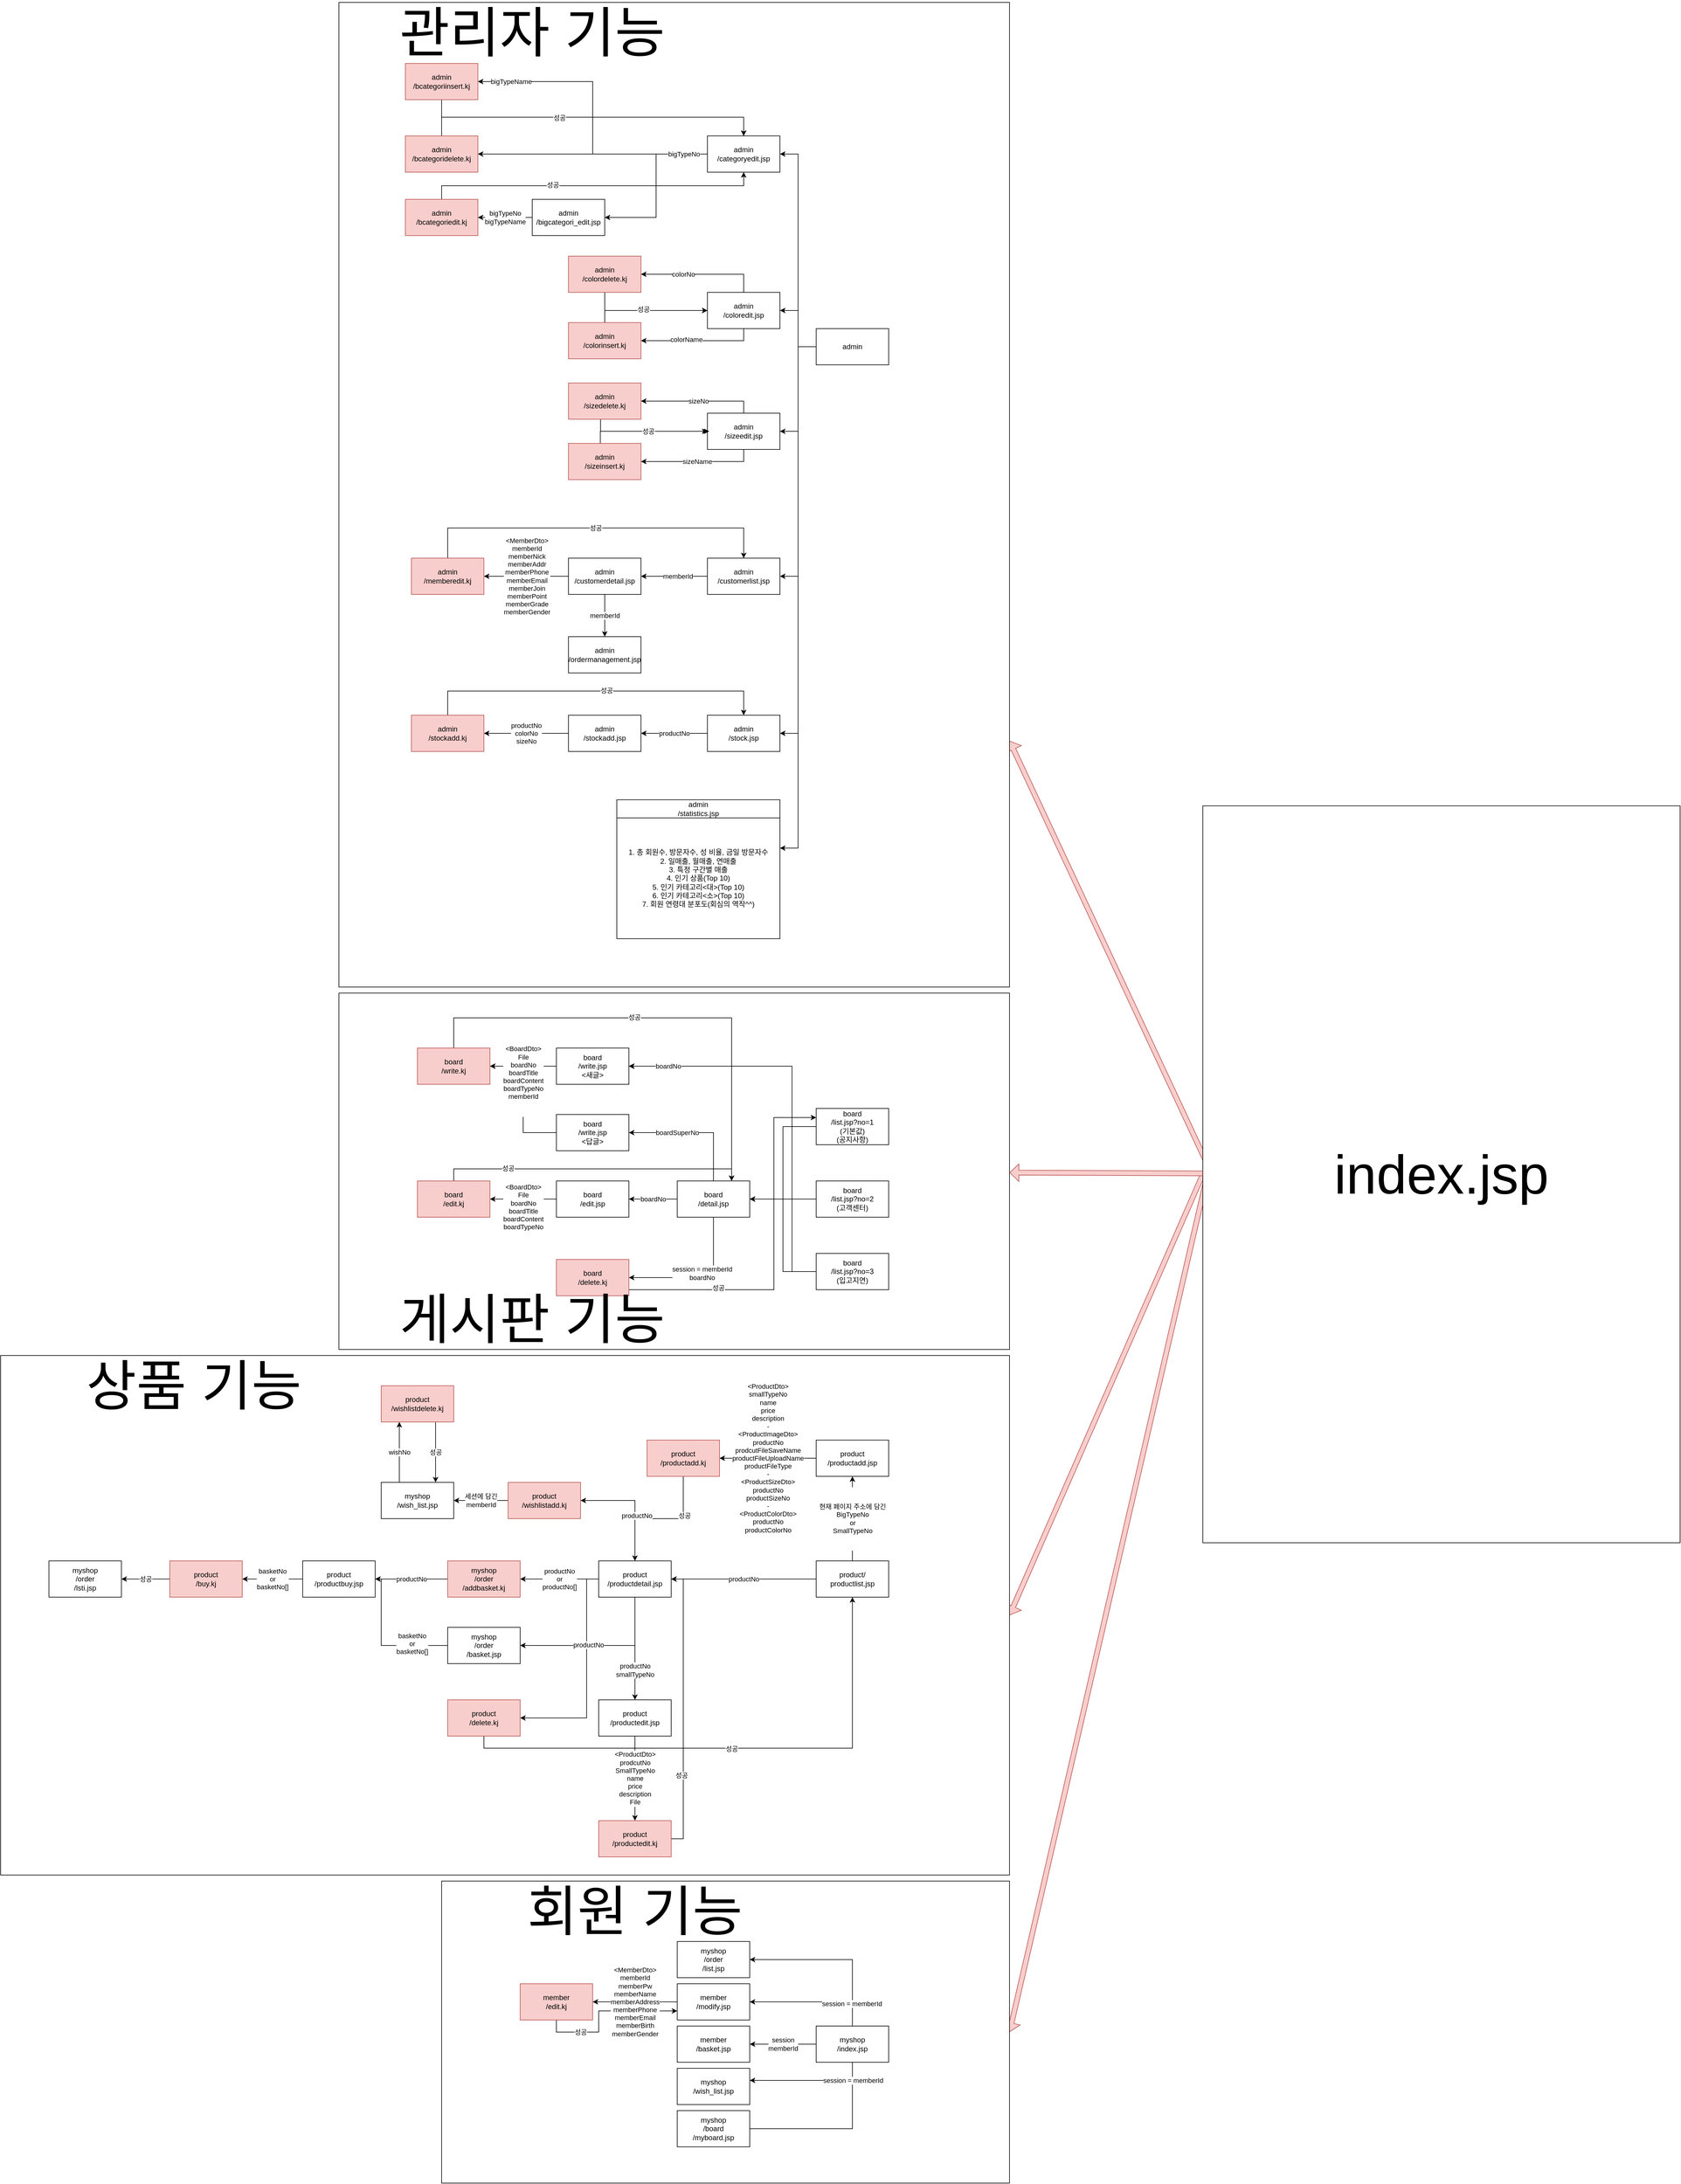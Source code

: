 <mxfile version="15.8.4" type="device" pages="2"><diagram id="Qz2jnDSqbCO0wh81Tfh0" name="페이지-1"><mxGraphModel dx="1964" dy="3136" grid="1" gridSize="10" guides="1" tooltips="1" connect="1" arrows="1" fold="1" page="1" pageScale="1" pageWidth="4681" pageHeight="3300" math="0" shadow="0"><root><mxCell id="0"/><mxCell id="1" parent="0"/><mxCell id="vL1mJKDQbJ_G3xh5bR0c-54" value="" style="shape=flexArrow;endArrow=classic;html=1;rounded=0;fontSize=90;verticalAlign=middle;fillColor=#f8cecc;strokeColor=#b85450;width=8;endSize=4.66;exitX=0.025;exitY=0.508;exitDx=0;exitDy=0;exitPerimeter=0;entryX=1;entryY=0.75;entryDx=0;entryDy=0;" edge="1" parent="1" source="M81oLvCgLFrnoKcpfw_N-1" target="vL1mJKDQbJ_G3xh5bR0c-40"><mxGeometry width="50" height="50" relative="1" as="geometry"><mxPoint x="2820" y="3331.255" as="sourcePoint"/><mxPoint x="2500" y="3329.995" as="targetPoint"/></mxGeometry></mxCell><mxCell id="vL1mJKDQbJ_G3xh5bR0c-50" value="" style="shape=flexArrow;endArrow=classic;html=1;rounded=0;fontSize=90;verticalAlign=middle;fillColor=#f8cecc;strokeColor=#b85450;exitX=0;exitY=0.5;exitDx=0;exitDy=0;width=8;endSize=4.66;entryX=1;entryY=0.5;entryDx=0;entryDy=0;" edge="1" parent="1" source="M81oLvCgLFrnoKcpfw_N-1" target="vL1mJKDQbJ_G3xh5bR0c-45"><mxGeometry width="50" height="50" relative="1" as="geometry"><mxPoint x="2670" y="3850" as="sourcePoint"/><mxPoint x="2450" y="4070" as="targetPoint"/></mxGeometry></mxCell><mxCell id="vL1mJKDQbJ_G3xh5bR0c-51" value="" style="shape=flexArrow;endArrow=classic;html=1;rounded=0;fontSize=90;verticalAlign=middle;fillColor=#f8cecc;strokeColor=#b85450;width=8;endSize=4.66;entryX=1;entryY=0.5;entryDx=0;entryDy=0;" edge="1" parent="1" target="vL1mJKDQbJ_G3xh5bR0c-47"><mxGeometry width="50" height="50" relative="1" as="geometry"><mxPoint x="2750" y="3530" as="sourcePoint"/><mxPoint x="2430" y="4280" as="targetPoint"/></mxGeometry></mxCell><mxCell id="vL1mJKDQbJ_G3xh5bR0c-47" value="" style="rounded=0;whiteSpace=wrap;html=1;fontSize=90;" vertex="1" parent="1"><mxGeometry x="1480" y="4710" width="940" height="500" as="geometry"/></mxCell><mxCell id="vL1mJKDQbJ_G3xh5bR0c-45" value="" style="rounded=0;whiteSpace=wrap;html=1;fontSize=90;" vertex="1" parent="1"><mxGeometry x="750" y="3840" width="1670" height="860" as="geometry"/></mxCell><mxCell id="vL1mJKDQbJ_G3xh5bR0c-42" value="" style="rounded=0;whiteSpace=wrap;html=1;fontSize=90;" vertex="1" parent="1"><mxGeometry x="1310" y="3240" width="1110" height="590" as="geometry"/></mxCell><mxCell id="vL1mJKDQbJ_G3xh5bR0c-40" value="" style="rounded=0;whiteSpace=wrap;html=1;fontSize=90;" vertex="1" parent="1"><mxGeometry x="1310" y="1600" width="1110" height="1630" as="geometry"/></mxCell><mxCell id="vL1mJKDQbJ_G3xh5bR0c-36" value="성공" style="edgeStyle=orthogonalEdgeStyle;rounded=0;orthogonalLoop=1;jettySize=auto;html=1;entryX=0;entryY=0.75;entryDx=0;entryDy=0;exitX=0.5;exitY=1;exitDx=0;exitDy=0;" edge="1" parent="1" source="M81oLvCgLFrnoKcpfw_N-187" target="M81oLvCgLFrnoKcpfw_N-176"><mxGeometry x="-0.529" relative="1" as="geometry"><Array as="points"><mxPoint x="1670" y="4960"/><mxPoint x="1740" y="4960"/><mxPoint x="1740" y="4925"/></Array><mxPoint as="offset"/></mxGeometry></mxCell><mxCell id="M81oLvCgLFrnoKcpfw_N-245" style="edgeStyle=orthogonalEdgeStyle;rounded=0;orthogonalLoop=1;jettySize=auto;html=1;entryX=1;entryY=0.5;entryDx=0;entryDy=0;" parent="1" source="M81oLvCgLFrnoKcpfw_N-207" target="M81oLvCgLFrnoKcpfw_N-244" edge="1"><mxGeometry relative="1" as="geometry"><Array as="points"><mxPoint x="1720" y="4210"/><mxPoint x="1720" y="4440"/></Array></mxGeometry></mxCell><mxCell id="M81oLvCgLFrnoKcpfw_N-181" style="edgeStyle=orthogonalEdgeStyle;rounded=0;orthogonalLoop=1;jettySize=auto;html=1;exitX=0.5;exitY=1;exitDx=0;exitDy=0;" parent="1" source="M81oLvCgLFrnoKcpfw_N-9" target="M81oLvCgLFrnoKcpfw_N-177" edge="1"><mxGeometry relative="1" as="geometry"><Array as="points"><mxPoint x="2160" y="5040"/></Array></mxGeometry></mxCell><mxCell id="M81oLvCgLFrnoKcpfw_N-1" value="index.jsp" style="rounded=0;whiteSpace=wrap;html=1;fontSize=90;" parent="1" vertex="1"><mxGeometry x="2740" y="2930" width="790" height="1220" as="geometry"/></mxCell><mxCell id="M81oLvCgLFrnoKcpfw_N-179" style="edgeStyle=orthogonalEdgeStyle;rounded=0;orthogonalLoop=1;jettySize=auto;html=1;entryX=0;entryY=0.5;entryDx=0;entryDy=0;" parent="1" source="M81oLvCgLFrnoKcpfw_N-9" target="M81oLvCgLFrnoKcpfw_N-178" edge="1"><mxGeometry relative="1" as="geometry"><Array as="points"><mxPoint x="2160" y="5120"/></Array></mxGeometry></mxCell><mxCell id="M81oLvCgLFrnoKcpfw_N-180" value="session = memberId" style="edgeLabel;html=1;align=center;verticalAlign=middle;resizable=0;points=[];" parent="M81oLvCgLFrnoKcpfw_N-179" vertex="1" connectable="0"><mxGeometry x="0.058" y="3" relative="1" as="geometry"><mxPoint x="102" y="-83" as="offset"/></mxGeometry></mxCell><mxCell id="M81oLvCgLFrnoKcpfw_N-186" value="session&lt;br&gt;memberId" style="edgeStyle=orthogonalEdgeStyle;rounded=0;orthogonalLoop=1;jettySize=auto;html=1;" parent="1" source="M81oLvCgLFrnoKcpfw_N-9" target="M81oLvCgLFrnoKcpfw_N-185" edge="1"><mxGeometry relative="1" as="geometry"/></mxCell><mxCell id="vL1mJKDQbJ_G3xh5bR0c-37" style="edgeStyle=orthogonalEdgeStyle;rounded=0;orthogonalLoop=1;jettySize=auto;html=1;entryX=1;entryY=0.5;entryDx=0;entryDy=0;exitX=0.5;exitY=0;exitDx=0;exitDy=0;" edge="1" parent="1" source="M81oLvCgLFrnoKcpfw_N-9" target="M81oLvCgLFrnoKcpfw_N-176"><mxGeometry relative="1" as="geometry"/></mxCell><mxCell id="vL1mJKDQbJ_G3xh5bR0c-38" style="edgeStyle=orthogonalEdgeStyle;rounded=0;orthogonalLoop=1;jettySize=auto;html=1;entryX=1;entryY=0.5;entryDx=0;entryDy=0;exitX=0.5;exitY=0;exitDx=0;exitDy=0;" edge="1" parent="1" source="M81oLvCgLFrnoKcpfw_N-9" target="M81oLvCgLFrnoKcpfw_N-175"><mxGeometry relative="1" as="geometry"/></mxCell><mxCell id="vL1mJKDQbJ_G3xh5bR0c-39" value="session = memberId" style="edgeLabel;html=1;align=center;verticalAlign=middle;resizable=0;points=[];" vertex="1" connectable="0" parent="vL1mJKDQbJ_G3xh5bR0c-38"><mxGeometry x="-0.736" y="1" relative="1" as="geometry"><mxPoint as="offset"/></mxGeometry></mxCell><mxCell id="M81oLvCgLFrnoKcpfw_N-9" value="myshop&lt;br&gt;/index.jsp" style="rounded=0;whiteSpace=wrap;html=1;" parent="1" vertex="1"><mxGeometry x="2100" y="4950" width="120" height="60" as="geometry"/></mxCell><mxCell id="M81oLvCgLFrnoKcpfw_N-194" style="edgeStyle=orthogonalEdgeStyle;rounded=0;orthogonalLoop=1;jettySize=auto;html=1;entryX=1;entryY=0.5;entryDx=0;entryDy=0;" parent="1" source="M81oLvCgLFrnoKcpfw_N-58" target="M81oLvCgLFrnoKcpfw_N-60" edge="1"><mxGeometry relative="1" as="geometry"/></mxCell><mxCell id="M81oLvCgLFrnoKcpfw_N-195" style="edgeStyle=orthogonalEdgeStyle;rounded=0;orthogonalLoop=1;jettySize=auto;html=1;entryX=1;entryY=0.5;entryDx=0;entryDy=0;" parent="1" source="M81oLvCgLFrnoKcpfw_N-58" target="M81oLvCgLFrnoKcpfw_N-61" edge="1"><mxGeometry relative="1" as="geometry"/></mxCell><mxCell id="M81oLvCgLFrnoKcpfw_N-196" style="edgeStyle=orthogonalEdgeStyle;rounded=0;orthogonalLoop=1;jettySize=auto;html=1;entryX=1;entryY=0.5;entryDx=0;entryDy=0;" parent="1" source="M81oLvCgLFrnoKcpfw_N-58" target="M81oLvCgLFrnoKcpfw_N-62" edge="1"><mxGeometry relative="1" as="geometry"/></mxCell><mxCell id="M81oLvCgLFrnoKcpfw_N-197" style="edgeStyle=orthogonalEdgeStyle;rounded=0;orthogonalLoop=1;jettySize=auto;html=1;entryX=1;entryY=0.5;entryDx=0;entryDy=0;" parent="1" source="M81oLvCgLFrnoKcpfw_N-58" target="M81oLvCgLFrnoKcpfw_N-63" edge="1"><mxGeometry relative="1" as="geometry"/></mxCell><mxCell id="M81oLvCgLFrnoKcpfw_N-198" style="edgeStyle=orthogonalEdgeStyle;rounded=0;orthogonalLoop=1;jettySize=auto;html=1;entryX=1;entryY=0.5;entryDx=0;entryDy=0;" parent="1" source="M81oLvCgLFrnoKcpfw_N-58" target="M81oLvCgLFrnoKcpfw_N-64" edge="1"><mxGeometry relative="1" as="geometry"/></mxCell><mxCell id="M81oLvCgLFrnoKcpfw_N-200" style="edgeStyle=orthogonalEdgeStyle;rounded=0;orthogonalLoop=1;jettySize=auto;html=1;entryX=1;entryY=0.25;entryDx=0;entryDy=0;" parent="1" source="M81oLvCgLFrnoKcpfw_N-58" target="M81oLvCgLFrnoKcpfw_N-141" edge="1"><mxGeometry relative="1" as="geometry"/></mxCell><mxCell id="M81oLvCgLFrnoKcpfw_N-58" value="admin" style="rounded=0;whiteSpace=wrap;html=1;" parent="1" vertex="1"><mxGeometry x="2100" y="2140" width="120" height="60" as="geometry"/></mxCell><mxCell id="M81oLvCgLFrnoKcpfw_N-82" value="" style="edgeStyle=orthogonalEdgeStyle;rounded=0;orthogonalLoop=1;jettySize=auto;html=1;entryX=1;entryY=0.5;entryDx=0;entryDy=0;" parent="1" source="M81oLvCgLFrnoKcpfw_N-60" target="M81oLvCgLFrnoKcpfw_N-68" edge="1"><mxGeometry x="-0.018" y="5" relative="1" as="geometry"><mxPoint x="1750" y="2060" as="targetPoint"/><mxPoint as="offset"/></mxGeometry></mxCell><mxCell id="M81oLvCgLFrnoKcpfw_N-86" style="edgeStyle=orthogonalEdgeStyle;rounded=0;orthogonalLoop=1;jettySize=auto;html=1;" parent="1" source="M81oLvCgLFrnoKcpfw_N-60" target="M81oLvCgLFrnoKcpfw_N-76" edge="1"><mxGeometry relative="1" as="geometry"/></mxCell><mxCell id="M81oLvCgLFrnoKcpfw_N-89" style="edgeStyle=orthogonalEdgeStyle;rounded=0;orthogonalLoop=1;jettySize=auto;html=1;entryX=1;entryY=0.5;entryDx=0;entryDy=0;" parent="1" source="M81oLvCgLFrnoKcpfw_N-60" target="M81oLvCgLFrnoKcpfw_N-84" edge="1"><mxGeometry relative="1" as="geometry"/></mxCell><mxCell id="M81oLvCgLFrnoKcpfw_N-91" value="bigTypeNo" style="edgeLabel;html=1;align=center;verticalAlign=middle;resizable=0;points=[];" parent="M81oLvCgLFrnoKcpfw_N-89" vertex="1" connectable="0"><mxGeometry x="-0.771" y="-2" relative="1" as="geometry"><mxPoint x="18" y="2" as="offset"/></mxGeometry></mxCell><mxCell id="M81oLvCgLFrnoKcpfw_N-92" value="bigTypeName" style="edgeLabel;html=1;align=center;verticalAlign=middle;resizable=0;points=[];" parent="M81oLvCgLFrnoKcpfw_N-89" vertex="1" connectable="0"><mxGeometry x="0.779" relative="1" as="geometry"><mxPoint as="offset"/></mxGeometry></mxCell><mxCell id="M81oLvCgLFrnoKcpfw_N-60" value="admin&lt;br&gt;/categoryedit.jsp" style="rounded=0;whiteSpace=wrap;html=1;" parent="1" vertex="1"><mxGeometry x="1920" y="1821" width="120" height="60" as="geometry"/></mxCell><mxCell id="M81oLvCgLFrnoKcpfw_N-103" style="edgeStyle=orthogonalEdgeStyle;rounded=0;orthogonalLoop=1;jettySize=auto;html=1;exitX=0.5;exitY=0;exitDx=0;exitDy=0;" parent="1" source="M81oLvCgLFrnoKcpfw_N-61" target="M81oLvCgLFrnoKcpfw_N-99" edge="1"><mxGeometry relative="1" as="geometry"/></mxCell><mxCell id="M81oLvCgLFrnoKcpfw_N-104" value="colorNo" style="edgeLabel;html=1;align=center;verticalAlign=middle;resizable=0;points=[];" parent="M81oLvCgLFrnoKcpfw_N-103" vertex="1" connectable="0"><mxGeometry x="-0.18" y="1" relative="1" as="geometry"><mxPoint x="-48" y="-1" as="offset"/></mxGeometry></mxCell><mxCell id="M81oLvCgLFrnoKcpfw_N-105" style="edgeStyle=orthogonalEdgeStyle;rounded=0;orthogonalLoop=1;jettySize=auto;html=1;entryX=1;entryY=0.5;entryDx=0;entryDy=0;exitX=0.5;exitY=1;exitDx=0;exitDy=0;" parent="1" source="M81oLvCgLFrnoKcpfw_N-61" target="M81oLvCgLFrnoKcpfw_N-100" edge="1"><mxGeometry relative="1" as="geometry"/></mxCell><mxCell id="M81oLvCgLFrnoKcpfw_N-106" value="colorName" style="edgeLabel;html=1;align=center;verticalAlign=middle;resizable=0;points=[];" parent="M81oLvCgLFrnoKcpfw_N-105" vertex="1" connectable="0"><mxGeometry x="0.212" y="-2" relative="1" as="geometry"><mxPoint as="offset"/></mxGeometry></mxCell><mxCell id="M81oLvCgLFrnoKcpfw_N-61" value="admin&lt;br&gt;/coloredit.jsp" style="rounded=0;whiteSpace=wrap;html=1;" parent="1" vertex="1"><mxGeometry x="1920" y="2080" width="120" height="60" as="geometry"/></mxCell><mxCell id="M81oLvCgLFrnoKcpfw_N-112" value="sizeNo" style="edgeStyle=orthogonalEdgeStyle;rounded=0;orthogonalLoop=1;jettySize=auto;html=1;exitX=0.5;exitY=0;exitDx=0;exitDy=0;" parent="1" source="M81oLvCgLFrnoKcpfw_N-62" target="M81oLvCgLFrnoKcpfw_N-110" edge="1"><mxGeometry relative="1" as="geometry"/></mxCell><mxCell id="M81oLvCgLFrnoKcpfw_N-113" style="edgeStyle=orthogonalEdgeStyle;rounded=0;orthogonalLoop=1;jettySize=auto;html=1;exitX=0.5;exitY=1;exitDx=0;exitDy=0;" parent="1" source="M81oLvCgLFrnoKcpfw_N-62" target="M81oLvCgLFrnoKcpfw_N-111" edge="1"><mxGeometry relative="1" as="geometry"><Array as="points"><mxPoint x="1980" y="2360"/></Array></mxGeometry></mxCell><mxCell id="M81oLvCgLFrnoKcpfw_N-116" value="sizeName" style="edgeLabel;html=1;align=center;verticalAlign=middle;resizable=0;points=[];" parent="M81oLvCgLFrnoKcpfw_N-113" vertex="1" connectable="0"><mxGeometry x="0.025" relative="1" as="geometry"><mxPoint as="offset"/></mxGeometry></mxCell><mxCell id="M81oLvCgLFrnoKcpfw_N-62" value="admin&lt;br&gt;/sizeedit.jsp" style="rounded=0;whiteSpace=wrap;html=1;" parent="1" vertex="1"><mxGeometry x="1920" y="2280" width="120" height="60" as="geometry"/></mxCell><mxCell id="M81oLvCgLFrnoKcpfw_N-120" style="edgeStyle=orthogonalEdgeStyle;rounded=0;orthogonalLoop=1;jettySize=auto;html=1;" parent="1" source="M81oLvCgLFrnoKcpfw_N-63" target="M81oLvCgLFrnoKcpfw_N-119" edge="1"><mxGeometry relative="1" as="geometry"/></mxCell><mxCell id="M81oLvCgLFrnoKcpfw_N-121" value="memberId" style="edgeLabel;html=1;align=center;verticalAlign=middle;resizable=0;points=[];" parent="M81oLvCgLFrnoKcpfw_N-120" vertex="1" connectable="0"><mxGeometry x="0.285" y="1" relative="1" as="geometry"><mxPoint x="21" y="-1" as="offset"/></mxGeometry></mxCell><mxCell id="M81oLvCgLFrnoKcpfw_N-63" value="admin&lt;br&gt;/customerlist.jsp" style="rounded=0;whiteSpace=wrap;html=1;" parent="1" vertex="1"><mxGeometry x="1920" y="2520" width="120" height="60" as="geometry"/></mxCell><mxCell id="M81oLvCgLFrnoKcpfw_N-130" value="productNo" style="edgeStyle=orthogonalEdgeStyle;rounded=0;orthogonalLoop=1;jettySize=auto;html=1;" parent="1" source="M81oLvCgLFrnoKcpfw_N-64" target="M81oLvCgLFrnoKcpfw_N-129" edge="1"><mxGeometry relative="1" as="geometry"/></mxCell><mxCell id="M81oLvCgLFrnoKcpfw_N-64" value="admin&lt;br&gt;/stock.jsp" style="rounded=0;whiteSpace=wrap;html=1;" parent="1" vertex="1"><mxGeometry x="1920" y="2780" width="120" height="60" as="geometry"/></mxCell><mxCell id="M81oLvCgLFrnoKcpfw_N-65" value="admin&lt;br&gt;/statistics.jsp" style="rounded=0;whiteSpace=wrap;html=1;" parent="1" vertex="1"><mxGeometry x="1770" y="2920" width="270" height="30" as="geometry"/></mxCell><mxCell id="M81oLvCgLFrnoKcpfw_N-85" value="bigTypeNo&lt;br&gt;bigTypeName" style="edgeStyle=orthogonalEdgeStyle;rounded=0;orthogonalLoop=1;jettySize=auto;html=1;" parent="1" source="M81oLvCgLFrnoKcpfw_N-68" target="M81oLvCgLFrnoKcpfw_N-71" edge="1"><mxGeometry relative="1" as="geometry"/></mxCell><mxCell id="M81oLvCgLFrnoKcpfw_N-68" value="admin&lt;br&gt;/bigcategori_edit.jsp" style="rounded=0;whiteSpace=wrap;html=1;" parent="1" vertex="1"><mxGeometry x="1630" y="1926" width="120" height="60" as="geometry"/></mxCell><mxCell id="M81oLvCgLFrnoKcpfw_N-96" style="edgeStyle=orthogonalEdgeStyle;rounded=0;orthogonalLoop=1;jettySize=auto;html=1;exitX=0.5;exitY=0;exitDx=0;exitDy=0;" parent="1" source="M81oLvCgLFrnoKcpfw_N-71" target="M81oLvCgLFrnoKcpfw_N-60" edge="1"><mxGeometry relative="1" as="geometry"/></mxCell><mxCell id="M81oLvCgLFrnoKcpfw_N-97" value="성공" style="edgeLabel;html=1;align=center;verticalAlign=middle;resizable=0;points=[];" parent="M81oLvCgLFrnoKcpfw_N-96" vertex="1" connectable="0"><mxGeometry x="-0.244" y="2" relative="1" as="geometry"><mxPoint as="offset"/></mxGeometry></mxCell><mxCell id="M81oLvCgLFrnoKcpfw_N-71" value="admin&lt;br&gt;/bcategoriedit.kj" style="rounded=0;whiteSpace=wrap;html=1;fillColor=#f8cecc;strokeColor=#b85450;" parent="1" vertex="1"><mxGeometry x="1420" y="1926" width="120" height="60" as="geometry"/></mxCell><mxCell id="M81oLvCgLFrnoKcpfw_N-94" style="edgeStyle=orthogonalEdgeStyle;rounded=0;orthogonalLoop=1;jettySize=auto;html=1;entryX=0.5;entryY=0;entryDx=0;entryDy=0;" parent="1" source="M81oLvCgLFrnoKcpfw_N-76" target="M81oLvCgLFrnoKcpfw_N-60" edge="1"><mxGeometry relative="1" as="geometry"><Array as="points"><mxPoint x="1480" y="1790"/><mxPoint x="1980" y="1790"/></Array></mxGeometry></mxCell><mxCell id="M81oLvCgLFrnoKcpfw_N-76" value="admin&lt;br&gt;/bcategoridelete.kj" style="rounded=0;whiteSpace=wrap;html=1;fillColor=#f8cecc;strokeColor=#b85450;" parent="1" vertex="1"><mxGeometry x="1420" y="1821" width="120" height="60" as="geometry"/></mxCell><mxCell id="M81oLvCgLFrnoKcpfw_N-95" style="edgeStyle=orthogonalEdgeStyle;rounded=0;orthogonalLoop=1;jettySize=auto;html=1;exitX=0.5;exitY=1;exitDx=0;exitDy=0;" parent="1" source="M81oLvCgLFrnoKcpfw_N-84" target="M81oLvCgLFrnoKcpfw_N-60" edge="1"><mxGeometry relative="1" as="geometry"><Array as="points"><mxPoint x="1480" y="1790"/><mxPoint x="1980" y="1790"/></Array></mxGeometry></mxCell><mxCell id="M81oLvCgLFrnoKcpfw_N-98" value="성공" style="edgeLabel;html=1;align=center;verticalAlign=middle;resizable=0;points=[];" parent="M81oLvCgLFrnoKcpfw_N-95" vertex="1" connectable="0"><mxGeometry x="-0.202" y="-1" relative="1" as="geometry"><mxPoint as="offset"/></mxGeometry></mxCell><mxCell id="M81oLvCgLFrnoKcpfw_N-84" value="admin&lt;br&gt;/bcategoriinsert.kj" style="rounded=0;whiteSpace=wrap;html=1;fillColor=#f8cecc;strokeColor=#b85450;" parent="1" vertex="1"><mxGeometry x="1420" y="1701" width="120" height="60" as="geometry"/></mxCell><mxCell id="M81oLvCgLFrnoKcpfw_N-108" style="edgeStyle=orthogonalEdgeStyle;rounded=0;orthogonalLoop=1;jettySize=auto;html=1;entryX=0;entryY=0.5;entryDx=0;entryDy=0;exitX=0.5;exitY=1;exitDx=0;exitDy=0;" parent="1" source="M81oLvCgLFrnoKcpfw_N-99" target="M81oLvCgLFrnoKcpfw_N-61" edge="1"><mxGeometry relative="1" as="geometry"/></mxCell><mxCell id="M81oLvCgLFrnoKcpfw_N-99" value="admin&lt;br&gt;/colordelete.kj" style="rounded=0;whiteSpace=wrap;html=1;fillColor=#f8cecc;strokeColor=#b85450;" parent="1" vertex="1"><mxGeometry x="1690" y="2020" width="120" height="60" as="geometry"/></mxCell><mxCell id="M81oLvCgLFrnoKcpfw_N-107" style="edgeStyle=orthogonalEdgeStyle;rounded=0;orthogonalLoop=1;jettySize=auto;html=1;entryX=0;entryY=0.5;entryDx=0;entryDy=0;exitX=0.5;exitY=0;exitDx=0;exitDy=0;" parent="1" source="M81oLvCgLFrnoKcpfw_N-100" target="M81oLvCgLFrnoKcpfw_N-61" edge="1"><mxGeometry relative="1" as="geometry"/></mxCell><mxCell id="M81oLvCgLFrnoKcpfw_N-109" value="성공" style="edgeLabel;html=1;align=center;verticalAlign=middle;resizable=0;points=[];" parent="M81oLvCgLFrnoKcpfw_N-107" vertex="1" connectable="0"><mxGeometry x="-0.121" y="2" relative="1" as="geometry"><mxPoint as="offset"/></mxGeometry></mxCell><mxCell id="M81oLvCgLFrnoKcpfw_N-100" value="admin&lt;br&gt;/colorinsert.kj" style="rounded=0;whiteSpace=wrap;html=1;fillColor=#f8cecc;strokeColor=#b85450;" parent="1" vertex="1"><mxGeometry x="1690" y="2130" width="120" height="60" as="geometry"/></mxCell><mxCell id="M81oLvCgLFrnoKcpfw_N-118" style="edgeStyle=orthogonalEdgeStyle;rounded=0;orthogonalLoop=1;jettySize=auto;html=1;exitX=0.5;exitY=1;exitDx=0;exitDy=0;" parent="1" edge="1"><mxGeometry relative="1" as="geometry"><mxPoint x="1753" y="2290" as="sourcePoint"/><mxPoint x="1923" y="2310" as="targetPoint"/><Array as="points"><mxPoint x="1743" y="2290"/><mxPoint x="1743" y="2310"/></Array></mxGeometry></mxCell><mxCell id="M81oLvCgLFrnoKcpfw_N-110" value="admin&lt;br&gt;/sizedelete.kj" style="rounded=0;whiteSpace=wrap;html=1;fillColor=#f8cecc;strokeColor=#b85450;" parent="1" vertex="1"><mxGeometry x="1690" y="2230" width="120" height="60" as="geometry"/></mxCell><mxCell id="M81oLvCgLFrnoKcpfw_N-117" value="성공" style="edgeStyle=orthogonalEdgeStyle;rounded=0;orthogonalLoop=1;jettySize=auto;html=1;exitX=0.439;exitY=-0.008;exitDx=0;exitDy=0;exitPerimeter=0;" parent="1" source="M81oLvCgLFrnoKcpfw_N-111" target="M81oLvCgLFrnoKcpfw_N-62" edge="1"><mxGeometry relative="1" as="geometry"/></mxCell><mxCell id="M81oLvCgLFrnoKcpfw_N-111" value="admin&lt;br&gt;/sizeinsert.kj" style="rounded=0;whiteSpace=wrap;html=1;fillColor=#f8cecc;strokeColor=#b85450;" parent="1" vertex="1"><mxGeometry x="1690" y="2330" width="120" height="60" as="geometry"/></mxCell><mxCell id="M81oLvCgLFrnoKcpfw_N-123" style="edgeStyle=orthogonalEdgeStyle;rounded=0;orthogonalLoop=1;jettySize=auto;html=1;" parent="1" source="M81oLvCgLFrnoKcpfw_N-119" target="M81oLvCgLFrnoKcpfw_N-122" edge="1"><mxGeometry relative="1" as="geometry"/></mxCell><mxCell id="M81oLvCgLFrnoKcpfw_N-124" value="&amp;lt;MemberDto&amp;gt;&lt;br&gt;memberId&lt;br&gt;memberNick&lt;br&gt;memberAddr&lt;br&gt;memberPhone&lt;br&gt;memberEmail&lt;br&gt;memberJoin&lt;br&gt;memberPoint&lt;br&gt;memberGrade&lt;br&gt;memberGender" style="edgeLabel;html=1;align=center;verticalAlign=middle;resizable=0;points=[];" parent="M81oLvCgLFrnoKcpfw_N-123" vertex="1" connectable="0"><mxGeometry x="0.179" relative="1" as="geometry"><mxPoint x="13" as="offset"/></mxGeometry></mxCell><mxCell id="M81oLvCgLFrnoKcpfw_N-127" value="memberId" style="edgeStyle=orthogonalEdgeStyle;rounded=0;orthogonalLoop=1;jettySize=auto;html=1;" parent="1" source="M81oLvCgLFrnoKcpfw_N-119" target="M81oLvCgLFrnoKcpfw_N-126" edge="1"><mxGeometry relative="1" as="geometry"/></mxCell><mxCell id="M81oLvCgLFrnoKcpfw_N-119" value="admin&lt;br&gt;/customerdetail.jsp" style="rounded=0;whiteSpace=wrap;html=1;" parent="1" vertex="1"><mxGeometry x="1690" y="2520" width="120" height="60" as="geometry"/></mxCell><mxCell id="M81oLvCgLFrnoKcpfw_N-125" value="성공" style="edgeStyle=orthogonalEdgeStyle;rounded=0;orthogonalLoop=1;jettySize=auto;html=1;entryX=0.5;entryY=0;entryDx=0;entryDy=0;exitX=0.5;exitY=0;exitDx=0;exitDy=0;" parent="1" source="M81oLvCgLFrnoKcpfw_N-122" target="M81oLvCgLFrnoKcpfw_N-63" edge="1"><mxGeometry relative="1" as="geometry"><Array as="points"><mxPoint x="1490" y="2470"/><mxPoint x="1980" y="2470"/></Array></mxGeometry></mxCell><mxCell id="M81oLvCgLFrnoKcpfw_N-122" value="admin&lt;br&gt;/memberedit.kj" style="rounded=0;whiteSpace=wrap;html=1;fillColor=#f8cecc;strokeColor=#b85450;" parent="1" vertex="1"><mxGeometry x="1430" y="2520" width="120" height="60" as="geometry"/></mxCell><mxCell id="M81oLvCgLFrnoKcpfw_N-126" value="admin&lt;br&gt;/ordermanagement.jsp" style="rounded=0;whiteSpace=wrap;html=1;" parent="1" vertex="1"><mxGeometry x="1690" y="2650" width="120" height="60" as="geometry"/></mxCell><mxCell id="M81oLvCgLFrnoKcpfw_N-132" style="edgeStyle=orthogonalEdgeStyle;rounded=0;orthogonalLoop=1;jettySize=auto;html=1;entryX=1;entryY=0.5;entryDx=0;entryDy=0;" parent="1" source="M81oLvCgLFrnoKcpfw_N-129" target="M81oLvCgLFrnoKcpfw_N-131" edge="1"><mxGeometry relative="1" as="geometry"/></mxCell><mxCell id="M81oLvCgLFrnoKcpfw_N-133" value="productNo&lt;br&gt;colorNo&lt;br&gt;sizeNo" style="edgeLabel;html=1;align=center;verticalAlign=middle;resizable=0;points=[];" parent="M81oLvCgLFrnoKcpfw_N-132" vertex="1" connectable="0"><mxGeometry x="0.212" y="-1" relative="1" as="geometry"><mxPoint x="15" y="1" as="offset"/></mxGeometry></mxCell><mxCell id="M81oLvCgLFrnoKcpfw_N-129" value="admin&lt;br&gt;/stockadd.jsp" style="rounded=0;whiteSpace=wrap;html=1;" parent="1" vertex="1"><mxGeometry x="1690" y="2780" width="120" height="60" as="geometry"/></mxCell><mxCell id="M81oLvCgLFrnoKcpfw_N-134" style="edgeStyle=orthogonalEdgeStyle;rounded=0;orthogonalLoop=1;jettySize=auto;html=1;entryX=0.5;entryY=0;entryDx=0;entryDy=0;exitX=0.5;exitY=0;exitDx=0;exitDy=0;" parent="1" source="M81oLvCgLFrnoKcpfw_N-131" target="M81oLvCgLFrnoKcpfw_N-64" edge="1"><mxGeometry relative="1" as="geometry"><Array as="points"><mxPoint x="1490" y="2740"/><mxPoint x="1980" y="2740"/></Array></mxGeometry></mxCell><mxCell id="M81oLvCgLFrnoKcpfw_N-135" value="성공" style="edgeLabel;html=1;align=center;verticalAlign=middle;resizable=0;points=[];" parent="M81oLvCgLFrnoKcpfw_N-134" vertex="1" connectable="0"><mxGeometry x="0.062" y="1" relative="1" as="geometry"><mxPoint as="offset"/></mxGeometry></mxCell><mxCell id="M81oLvCgLFrnoKcpfw_N-131" value="admin&lt;br&gt;/stockadd.kj" style="rounded=0;whiteSpace=wrap;html=1;fillColor=#f8cecc;strokeColor=#b85450;" parent="1" vertex="1"><mxGeometry x="1430" y="2780" width="120" height="60" as="geometry"/></mxCell><mxCell id="M81oLvCgLFrnoKcpfw_N-141" value="1. 총 회원수, 방문자수, 성 비율, 금일 방문자수&lt;br&gt;2. 일매출, 월매출, 연매출&lt;br&gt;3. 특정 구간별 매출&lt;br&gt;4. 인기 상품(Top 10)&lt;br&gt;5. 인기 카테고리&amp;lt;대&amp;gt;(Top 10)&lt;br&gt;6. 인기 카테고리&amp;lt;소&amp;gt;(Top 10)&lt;br&gt;7. 회원 연령대 분포도(회심의 역작^^)&lt;br&gt;" style="rounded=0;whiteSpace=wrap;html=1;" parent="1" vertex="1"><mxGeometry x="1770" y="2950" width="270" height="200" as="geometry"/></mxCell><mxCell id="M81oLvCgLFrnoKcpfw_N-175" value="myshop&lt;br&gt;/order&lt;br&gt;/list.jsp" style="rounded=0;whiteSpace=wrap;html=1;" parent="1" vertex="1"><mxGeometry x="1870" y="4810" width="120" height="60" as="geometry"/></mxCell><mxCell id="vL1mJKDQbJ_G3xh5bR0c-33" value="&#10;&#10;&lt;span style=&quot;color: rgb(0, 0, 0); font-family: helvetica; font-size: 11px; font-style: normal; font-weight: 400; letter-spacing: normal; text-align: center; text-indent: 0px; text-transform: none; word-spacing: 0px; background-color: rgb(255, 255, 255); display: inline; float: none;&quot;&gt;&amp;lt;MemberDto&amp;gt;&lt;/span&gt;&lt;br style=&quot;color: rgb(0, 0, 0); font-family: helvetica; font-size: 11px; font-style: normal; font-weight: 400; letter-spacing: normal; text-align: center; text-indent: 0px; text-transform: none; word-spacing: 0px;&quot;&gt;&lt;span style=&quot;color: rgb(0, 0, 0); font-family: helvetica; font-size: 11px; font-style: normal; font-weight: 400; letter-spacing: normal; text-align: center; text-indent: 0px; text-transform: none; word-spacing: 0px; background-color: rgb(255, 255, 255); display: inline; float: none;&quot;&gt;memberId&lt;/span&gt;&lt;br style=&quot;color: rgb(0, 0, 0); font-family: helvetica; font-size: 11px; font-style: normal; font-weight: 400; letter-spacing: normal; text-align: center; text-indent: 0px; text-transform: none; word-spacing: 0px;&quot;&gt;&lt;span style=&quot;color: rgb(0, 0, 0); font-family: helvetica; font-size: 11px; font-style: normal; font-weight: 400; letter-spacing: normal; text-align: center; text-indent: 0px; text-transform: none; word-spacing: 0px; background-color: rgb(255, 255, 255); display: inline; float: none;&quot;&gt;memberPw&lt;/span&gt;&lt;br style=&quot;color: rgb(0, 0, 0); font-family: helvetica; font-size: 11px; font-style: normal; font-weight: 400; letter-spacing: normal; text-align: center; text-indent: 0px; text-transform: none; word-spacing: 0px;&quot;&gt;&lt;span style=&quot;color: rgb(0, 0, 0); font-family: helvetica; font-size: 11px; font-style: normal; font-weight: 400; letter-spacing: normal; text-align: center; text-indent: 0px; text-transform: none; word-spacing: 0px; background-color: rgb(255, 255, 255); display: inline; float: none;&quot;&gt;memberName&lt;/span&gt;&lt;br style=&quot;color: rgb(0, 0, 0); font-family: helvetica; font-size: 11px; font-style: normal; font-weight: 400; letter-spacing: normal; text-align: center; text-indent: 0px; text-transform: none; word-spacing: 0px;&quot;&gt;&lt;span style=&quot;color: rgb(0, 0, 0); font-family: helvetica; font-size: 11px; font-style: normal; font-weight: 400; letter-spacing: normal; text-align: center; text-indent: 0px; text-transform: none; word-spacing: 0px; background-color: rgb(255, 255, 255); display: inline; float: none;&quot;&gt;memberAddress&lt;/span&gt;&lt;br style=&quot;color: rgb(0, 0, 0); font-family: helvetica; font-size: 11px; font-style: normal; font-weight: 400; letter-spacing: normal; text-align: center; text-indent: 0px; text-transform: none; word-spacing: 0px;&quot;&gt;&lt;span style=&quot;color: rgb(0, 0, 0); font-family: helvetica; font-size: 11px; font-style: normal; font-weight: 400; letter-spacing: normal; text-align: center; text-indent: 0px; text-transform: none; word-spacing: 0px; background-color: rgb(255, 255, 255); display: inline; float: none;&quot;&gt;memberPhone&lt;/span&gt;&lt;br style=&quot;color: rgb(0, 0, 0); font-family: helvetica; font-size: 11px; font-style: normal; font-weight: 400; letter-spacing: normal; text-align: center; text-indent: 0px; text-transform: none; word-spacing: 0px;&quot;&gt;&lt;span style=&quot;color: rgb(0, 0, 0); font-family: helvetica; font-size: 11px; font-style: normal; font-weight: 400; letter-spacing: normal; text-align: center; text-indent: 0px; text-transform: none; word-spacing: 0px; background-color: rgb(255, 255, 255); display: inline; float: none;&quot;&gt;memberEmail&lt;/span&gt;&lt;br style=&quot;color: rgb(0, 0, 0); font-family: helvetica; font-size: 11px; font-style: normal; font-weight: 400; letter-spacing: normal; text-align: center; text-indent: 0px; text-transform: none; word-spacing: 0px;&quot;&gt;&lt;span style=&quot;color: rgb(0, 0, 0); font-family: helvetica; font-size: 11px; font-style: normal; font-weight: 400; letter-spacing: normal; text-align: center; text-indent: 0px; text-transform: none; word-spacing: 0px; background-color: rgb(255, 255, 255); display: inline; float: none;&quot;&gt;memberBirth&lt;/span&gt;&lt;br style=&quot;color: rgb(0, 0, 0); font-family: helvetica; font-size: 11px; font-style: normal; font-weight: 400; letter-spacing: normal; text-align: center; text-indent: 0px; text-transform: none; word-spacing: 0px;&quot;&gt;&lt;span style=&quot;color: rgb(0, 0, 0); font-family: helvetica; font-size: 11px; font-style: normal; font-weight: 400; letter-spacing: normal; text-align: center; text-indent: 0px; text-transform: none; word-spacing: 0px; background-color: rgb(255, 255, 255); display: inline; float: none;&quot;&gt;memberGender&lt;/span&gt;&#10;&#10;" style="edgeStyle=orthogonalEdgeStyle;rounded=0;orthogonalLoop=1;jettySize=auto;html=1;" edge="1" parent="1" source="M81oLvCgLFrnoKcpfw_N-176" target="M81oLvCgLFrnoKcpfw_N-187"><mxGeometry relative="1" as="geometry"/></mxCell><mxCell id="M81oLvCgLFrnoKcpfw_N-176" value="member&lt;br&gt;/modify.jsp" style="rounded=0;whiteSpace=wrap;html=1;" parent="1" vertex="1"><mxGeometry x="1870" y="4880" width="120" height="60" as="geometry"/></mxCell><mxCell id="M81oLvCgLFrnoKcpfw_N-177" value="myshop&lt;br&gt;/wish_list.jsp" style="rounded=0;whiteSpace=wrap;html=1;" parent="1" vertex="1"><mxGeometry x="1870" y="5020" width="120" height="60" as="geometry"/></mxCell><mxCell id="M81oLvCgLFrnoKcpfw_N-178" value="myshop&lt;br&gt;/board&lt;br&gt;/myboard.jsp" style="rounded=0;whiteSpace=wrap;html=1;" parent="1" vertex="1"><mxGeometry x="1870" y="5090" width="120" height="60" as="geometry"/></mxCell><mxCell id="M81oLvCgLFrnoKcpfw_N-185" value="member&lt;br&gt;/basket.jsp" style="rounded=0;whiteSpace=wrap;html=1;" parent="1" vertex="1"><mxGeometry x="1870" y="4950" width="120" height="60" as="geometry"/></mxCell><mxCell id="M81oLvCgLFrnoKcpfw_N-187" value="member&lt;br&gt;/edit.kj" style="rounded=0;whiteSpace=wrap;html=1;fillColor=#f8cecc;strokeColor=#b85450;" parent="1" vertex="1"><mxGeometry x="1610" y="4880" width="120" height="60" as="geometry"/></mxCell><mxCell id="M81oLvCgLFrnoKcpfw_N-206" value="&#10;&#10;&lt;span style=&quot;color: rgb(0, 0, 0); font-family: helvetica; font-size: 11px; font-style: normal; font-weight: 400; letter-spacing: normal; text-align: center; text-indent: 0px; text-transform: none; word-spacing: 0px; background-color: rgb(255, 255, 255); display: inline; float: none;&quot;&gt;현재 페이지 주소에 담긴&lt;/span&gt;&lt;br style=&quot;color: rgb(0, 0, 0); font-family: helvetica; font-size: 11px; font-style: normal; font-weight: 400; letter-spacing: normal; text-align: center; text-indent: 0px; text-transform: none; word-spacing: 0px;&quot;&gt;&lt;span style=&quot;color: rgb(0, 0, 0); font-family: helvetica; font-size: 11px; font-style: normal; font-weight: 400; letter-spacing: normal; text-align: center; text-indent: 0px; text-transform: none; word-spacing: 0px; background-color: rgb(255, 255, 255); display: inline; float: none;&quot;&gt;BigTypeNo&lt;/span&gt;&lt;br style=&quot;color: rgb(0, 0, 0); font-family: helvetica; font-size: 11px; font-style: normal; font-weight: 400; letter-spacing: normal; text-align: center; text-indent: 0px; text-transform: none; word-spacing: 0px;&quot;&gt;&lt;span style=&quot;color: rgb(0, 0, 0); font-family: helvetica; font-size: 11px; font-style: normal; font-weight: 400; letter-spacing: normal; text-align: center; text-indent: 0px; text-transform: none; word-spacing: 0px; background-color: rgb(255, 255, 255); display: inline; float: none;&quot;&gt;or&lt;/span&gt;&lt;br style=&quot;color: rgb(0, 0, 0); font-family: helvetica; font-size: 11px; font-style: normal; font-weight: 400; letter-spacing: normal; text-align: center; text-indent: 0px; text-transform: none; word-spacing: 0px;&quot;&gt;&lt;span style=&quot;color: rgb(0, 0, 0); font-family: helvetica; font-size: 11px; font-style: normal; font-weight: 400; letter-spacing: normal; text-align: center; text-indent: 0px; text-transform: none; word-spacing: 0px; background-color: rgb(255, 255, 255); display: inline; float: none;&quot;&gt;SmallTypeNo&lt;/span&gt;&#10;&#10;" style="edgeStyle=orthogonalEdgeStyle;rounded=0;orthogonalLoop=1;jettySize=auto;html=1;" parent="1" source="M81oLvCgLFrnoKcpfw_N-201" target="M81oLvCgLFrnoKcpfw_N-202" edge="1"><mxGeometry relative="1" as="geometry"/></mxCell><mxCell id="M81oLvCgLFrnoKcpfw_N-210" style="edgeStyle=orthogonalEdgeStyle;rounded=0;orthogonalLoop=1;jettySize=auto;html=1;" parent="1" source="M81oLvCgLFrnoKcpfw_N-201" target="M81oLvCgLFrnoKcpfw_N-207" edge="1"><mxGeometry relative="1" as="geometry"/></mxCell><mxCell id="M81oLvCgLFrnoKcpfw_N-211" value="productNo" style="edgeLabel;html=1;align=center;verticalAlign=middle;resizable=0;points=[];" parent="M81oLvCgLFrnoKcpfw_N-210" vertex="1" connectable="0"><mxGeometry x="0.217" y="-4" relative="1" as="geometry"><mxPoint x="26" y="4" as="offset"/></mxGeometry></mxCell><mxCell id="M81oLvCgLFrnoKcpfw_N-201" value="product/&lt;br&gt;productlist.jsp" style="rounded=0;whiteSpace=wrap;html=1;" parent="1" vertex="1"><mxGeometry x="2100" y="4180" width="120" height="60" as="geometry"/></mxCell><mxCell id="M81oLvCgLFrnoKcpfw_N-205" value="&#10;&#10;&lt;span style=&quot;color: rgb(0, 0, 0); font-family: helvetica; font-size: 11px; font-style: normal; font-weight: 400; letter-spacing: normal; text-align: center; text-indent: 0px; text-transform: none; word-spacing: 0px; background-color: rgb(255, 255, 255); display: inline; float: none;&quot;&gt;&amp;lt;ProductDto&amp;gt;&lt;/span&gt;&lt;br style=&quot;color: rgb(0, 0, 0); font-family: helvetica; font-size: 11px; font-style: normal; font-weight: 400; letter-spacing: normal; text-align: center; text-indent: 0px; text-transform: none; word-spacing: 0px;&quot;&gt;&lt;span style=&quot;color: rgb(0, 0, 0); font-family: helvetica; font-size: 11px; font-style: normal; font-weight: 400; letter-spacing: normal; text-align: center; text-indent: 0px; text-transform: none; word-spacing: 0px; background-color: rgb(255, 255, 255); display: inline; float: none;&quot;&gt;smallTypeNo&lt;/span&gt;&lt;br style=&quot;color: rgb(0, 0, 0); font-family: helvetica; font-size: 11px; font-style: normal; font-weight: 400; letter-spacing: normal; text-align: center; text-indent: 0px; text-transform: none; word-spacing: 0px;&quot;&gt;&lt;span style=&quot;color: rgb(0, 0, 0); font-family: helvetica; font-size: 11px; font-style: normal; font-weight: 400; letter-spacing: normal; text-align: center; text-indent: 0px; text-transform: none; word-spacing: 0px; background-color: rgb(255, 255, 255); display: inline; float: none;&quot;&gt;name&lt;/span&gt;&lt;br style=&quot;color: rgb(0, 0, 0); font-family: helvetica; font-size: 11px; font-style: normal; font-weight: 400; letter-spacing: normal; text-align: center; text-indent: 0px; text-transform: none; word-spacing: 0px;&quot;&gt;&lt;span style=&quot;color: rgb(0, 0, 0); font-family: helvetica; font-size: 11px; font-style: normal; font-weight: 400; letter-spacing: normal; text-align: center; text-indent: 0px; text-transform: none; word-spacing: 0px; background-color: rgb(255, 255, 255); display: inline; float: none;&quot;&gt;price&lt;/span&gt;&lt;br style=&quot;color: rgb(0, 0, 0); font-family: helvetica; font-size: 11px; font-style: normal; font-weight: 400; letter-spacing: normal; text-align: center; text-indent: 0px; text-transform: none; word-spacing: 0px;&quot;&gt;&lt;span style=&quot;color: rgb(0, 0, 0); font-family: helvetica; font-size: 11px; font-style: normal; font-weight: 400; letter-spacing: normal; text-align: center; text-indent: 0px; text-transform: none; word-spacing: 0px; background-color: rgb(255, 255, 255); display: inline; float: none;&quot;&gt;description&lt;/span&gt;&lt;br style=&quot;color: rgb(0, 0, 0); font-family: helvetica; font-size: 11px; font-style: normal; font-weight: 400; letter-spacing: normal; text-align: center; text-indent: 0px; text-transform: none; word-spacing: 0px;&quot;&gt;&lt;span style=&quot;color: rgb(0, 0, 0); font-family: helvetica; font-size: 11px; font-style: normal; font-weight: 400; letter-spacing: normal; text-align: center; text-indent: 0px; text-transform: none; word-spacing: 0px; background-color: rgb(255, 255, 255); display: inline; float: none;&quot;&gt;-&lt;/span&gt;&lt;br style=&quot;color: rgb(0, 0, 0); font-family: helvetica; font-size: 11px; font-style: normal; font-weight: 400; letter-spacing: normal; text-align: center; text-indent: 0px; text-transform: none; word-spacing: 0px;&quot;&gt;&lt;span style=&quot;color: rgb(0, 0, 0); font-family: helvetica; font-size: 11px; font-style: normal; font-weight: 400; letter-spacing: normal; text-align: center; text-indent: 0px; text-transform: none; word-spacing: 0px; background-color: rgb(255, 255, 255); display: inline; float: none;&quot;&gt;&amp;lt;ProductImageDto&amp;gt;&lt;/span&gt;&lt;br style=&quot;color: rgb(0, 0, 0); font-family: helvetica; font-size: 11px; font-style: normal; font-weight: 400; letter-spacing: normal; text-align: center; text-indent: 0px; text-transform: none; word-spacing: 0px;&quot;&gt;&lt;span style=&quot;color: rgb(0, 0, 0); font-family: helvetica; font-size: 11px; font-style: normal; font-weight: 400; letter-spacing: normal; text-align: center; text-indent: 0px; text-transform: none; word-spacing: 0px; background-color: rgb(255, 255, 255); display: inline; float: none;&quot;&gt;productNo&lt;/span&gt;&lt;br style=&quot;color: rgb(0, 0, 0); font-family: helvetica; font-size: 11px; font-style: normal; font-weight: 400; letter-spacing: normal; text-align: center; text-indent: 0px; text-transform: none; word-spacing: 0px;&quot;&gt;&lt;span style=&quot;color: rgb(0, 0, 0); font-family: helvetica; font-size: 11px; font-style: normal; font-weight: 400; letter-spacing: normal; text-align: center; text-indent: 0px; text-transform: none; word-spacing: 0px; background-color: rgb(255, 255, 255); display: inline; float: none;&quot;&gt;prodcutFileSaveName&lt;/span&gt;&lt;br style=&quot;color: rgb(0, 0, 0); font-family: helvetica; font-size: 11px; font-style: normal; font-weight: 400; letter-spacing: normal; text-align: center; text-indent: 0px; text-transform: none; word-spacing: 0px;&quot;&gt;&lt;span style=&quot;color: rgb(0, 0, 0); font-family: helvetica; font-size: 11px; font-style: normal; font-weight: 400; letter-spacing: normal; text-align: center; text-indent: 0px; text-transform: none; word-spacing: 0px; background-color: rgb(255, 255, 255); display: inline; float: none;&quot;&gt;productFileUploadName&lt;/span&gt;&lt;br style=&quot;color: rgb(0, 0, 0); font-family: helvetica; font-size: 11px; font-style: normal; font-weight: 400; letter-spacing: normal; text-align: center; text-indent: 0px; text-transform: none; word-spacing: 0px;&quot;&gt;&lt;span style=&quot;color: rgb(0, 0, 0); font-family: helvetica; font-size: 11px; font-style: normal; font-weight: 400; letter-spacing: normal; text-align: center; text-indent: 0px; text-transform: none; word-spacing: 0px; background-color: rgb(255, 255, 255); display: inline; float: none;&quot;&gt;productFileType&lt;/span&gt;&lt;br style=&quot;color: rgb(0, 0, 0); font-family: helvetica; font-size: 11px; font-style: normal; font-weight: 400; letter-spacing: normal; text-align: center; text-indent: 0px; text-transform: none; word-spacing: 0px;&quot;&gt;&lt;span style=&quot;color: rgb(0, 0, 0); font-family: helvetica; font-size: 11px; font-style: normal; font-weight: 400; letter-spacing: normal; text-align: center; text-indent: 0px; text-transform: none; word-spacing: 0px; background-color: rgb(255, 255, 255); display: inline; float: none;&quot;&gt;-&lt;/span&gt;&lt;br style=&quot;color: rgb(0, 0, 0); font-family: helvetica; font-size: 11px; font-style: normal; font-weight: 400; letter-spacing: normal; text-align: center; text-indent: 0px; text-transform: none; word-spacing: 0px;&quot;&gt;&lt;span style=&quot;color: rgb(0, 0, 0); font-family: helvetica; font-size: 11px; font-style: normal; font-weight: 400; letter-spacing: normal; text-align: center; text-indent: 0px; text-transform: none; word-spacing: 0px; background-color: rgb(255, 255, 255); display: inline; float: none;&quot;&gt;&amp;lt;ProductSizeDto&amp;gt;&lt;/span&gt;&lt;br style=&quot;color: rgb(0, 0, 0); font-family: helvetica; font-size: 11px; font-style: normal; font-weight: 400; letter-spacing: normal; text-align: center; text-indent: 0px; text-transform: none; word-spacing: 0px;&quot;&gt;&lt;span style=&quot;color: rgb(0, 0, 0); font-family: helvetica; font-size: 11px; font-style: normal; font-weight: 400; letter-spacing: normal; text-align: center; text-indent: 0px; text-transform: none; word-spacing: 0px; background-color: rgb(255, 255, 255); display: inline; float: none;&quot;&gt;productNo&lt;/span&gt;&lt;br style=&quot;color: rgb(0, 0, 0); font-family: helvetica; font-size: 11px; font-style: normal; font-weight: 400; letter-spacing: normal; text-align: center; text-indent: 0px; text-transform: none; word-spacing: 0px;&quot;&gt;&lt;span style=&quot;color: rgb(0, 0, 0); font-family: helvetica; font-size: 11px; font-style: normal; font-weight: 400; letter-spacing: normal; text-align: center; text-indent: 0px; text-transform: none; word-spacing: 0px; background-color: rgb(255, 255, 255); display: inline; float: none;&quot;&gt;productSizeNo&lt;/span&gt;&lt;br style=&quot;color: rgb(0, 0, 0); font-family: helvetica; font-size: 11px; font-style: normal; font-weight: 400; letter-spacing: normal; text-align: center; text-indent: 0px; text-transform: none; word-spacing: 0px;&quot;&gt;&lt;span style=&quot;color: rgb(0, 0, 0); font-family: helvetica; font-size: 11px; font-style: normal; font-weight: 400; letter-spacing: normal; text-align: center; text-indent: 0px; text-transform: none; word-spacing: 0px; background-color: rgb(255, 255, 255); display: inline; float: none;&quot;&gt;-&lt;/span&gt;&lt;br style=&quot;color: rgb(0, 0, 0); font-family: helvetica; font-size: 11px; font-style: normal; font-weight: 400; letter-spacing: normal; text-align: center; text-indent: 0px; text-transform: none; word-spacing: 0px;&quot;&gt;&lt;span style=&quot;color: rgb(0, 0, 0); font-family: helvetica; font-size: 11px; font-style: normal; font-weight: 400; letter-spacing: normal; text-align: center; text-indent: 0px; text-transform: none; word-spacing: 0px; background-color: rgb(255, 255, 255); display: inline; float: none;&quot;&gt;&amp;lt;ProductColorDto&amp;gt;&lt;/span&gt;&lt;br style=&quot;color: rgb(0, 0, 0); font-family: helvetica; font-size: 11px; font-style: normal; font-weight: 400; letter-spacing: normal; text-align: center; text-indent: 0px; text-transform: none; word-spacing: 0px;&quot;&gt;&lt;span style=&quot;color: rgb(0, 0, 0); font-family: helvetica; font-size: 11px; font-style: normal; font-weight: 400; letter-spacing: normal; text-align: center; text-indent: 0px; text-transform: none; word-spacing: 0px; background-color: rgb(255, 255, 255); display: inline; float: none;&quot;&gt;productNo&lt;/span&gt;&lt;br style=&quot;color: rgb(0, 0, 0); font-family: helvetica; font-size: 11px; font-style: normal; font-weight: 400; letter-spacing: normal; text-align: center; text-indent: 0px; text-transform: none; word-spacing: 0px;&quot;&gt;&lt;span style=&quot;color: rgb(0, 0, 0); font-family: helvetica; font-size: 11px; font-style: normal; font-weight: 400; letter-spacing: normal; text-align: center; text-indent: 0px; text-transform: none; word-spacing: 0px; background-color: rgb(255, 255, 255); display: inline; float: none;&quot;&gt;productColorNo&lt;/span&gt;&#10;&#10;" style="edgeStyle=orthogonalEdgeStyle;rounded=0;orthogonalLoop=1;jettySize=auto;html=1;" parent="1" source="M81oLvCgLFrnoKcpfw_N-202" target="M81oLvCgLFrnoKcpfw_N-203" edge="1"><mxGeometry relative="1" as="geometry"/></mxCell><mxCell id="M81oLvCgLFrnoKcpfw_N-202" value="product&lt;br&gt;/productadd.jsp" style="rounded=0;whiteSpace=wrap;html=1;" parent="1" vertex="1"><mxGeometry x="2100" y="3980" width="120" height="60" as="geometry"/></mxCell><mxCell id="M81oLvCgLFrnoKcpfw_N-235" style="edgeStyle=orthogonalEdgeStyle;rounded=0;orthogonalLoop=1;jettySize=auto;html=1;" parent="1" source="M81oLvCgLFrnoKcpfw_N-203" target="M81oLvCgLFrnoKcpfw_N-207" edge="1"><mxGeometry relative="1" as="geometry"/></mxCell><mxCell id="M81oLvCgLFrnoKcpfw_N-236" value="성공" style="edgeLabel;html=1;align=center;verticalAlign=middle;resizable=0;points=[];" parent="M81oLvCgLFrnoKcpfw_N-235" vertex="1" connectable="0"><mxGeometry x="-0.414" y="2" relative="1" as="geometry"><mxPoint as="offset"/></mxGeometry></mxCell><mxCell id="M81oLvCgLFrnoKcpfw_N-203" value="product&lt;br&gt;/productadd.kj" style="rounded=0;whiteSpace=wrap;html=1;fillColor=#f8cecc;strokeColor=#b85450;" parent="1" vertex="1"><mxGeometry x="1820" y="3980" width="120" height="60" as="geometry"/></mxCell><mxCell id="M81oLvCgLFrnoKcpfw_N-215" style="edgeStyle=orthogonalEdgeStyle;rounded=0;orthogonalLoop=1;jettySize=auto;html=1;entryX=1;entryY=0.5;entryDx=0;entryDy=0;exitX=0.5;exitY=0;exitDx=0;exitDy=0;" parent="1" source="M81oLvCgLFrnoKcpfw_N-207" target="M81oLvCgLFrnoKcpfw_N-212" edge="1"><mxGeometry relative="1" as="geometry"/></mxCell><mxCell id="M81oLvCgLFrnoKcpfw_N-216" value="productNo" style="edgeLabel;html=1;align=center;verticalAlign=middle;resizable=0;points=[];" parent="M81oLvCgLFrnoKcpfw_N-215" vertex="1" connectable="0"><mxGeometry x="-0.207" y="-3" relative="1" as="geometry"><mxPoint as="offset"/></mxGeometry></mxCell><mxCell id="M81oLvCgLFrnoKcpfw_N-217" value="&#10;&#10;&lt;span style=&quot;color: rgb(0, 0, 0); font-family: helvetica; font-size: 11px; font-style: normal; font-weight: 400; letter-spacing: normal; text-align: center; text-indent: 0px; text-transform: none; word-spacing: 0px; background-color: rgb(255, 255, 255); display: inline; float: none;&quot;&gt;productNo&lt;/span&gt;&lt;br style=&quot;color: rgb(0, 0, 0); font-family: helvetica; font-size: 11px; font-style: normal; font-weight: 400; letter-spacing: normal; text-align: center; text-indent: 0px; text-transform: none; word-spacing: 0px;&quot;&gt;&lt;span style=&quot;color: rgb(0, 0, 0); font-family: helvetica; font-size: 11px; font-style: normal; font-weight: 400; letter-spacing: normal; text-align: center; text-indent: 0px; text-transform: none; word-spacing: 0px; background-color: rgb(255, 255, 255); display: inline; float: none;&quot;&gt;or&lt;/span&gt;&lt;br style=&quot;color: rgb(0, 0, 0); font-family: helvetica; font-size: 11px; font-style: normal; font-weight: 400; letter-spacing: normal; text-align: center; text-indent: 0px; text-transform: none; word-spacing: 0px;&quot;&gt;&lt;span style=&quot;color: rgb(0, 0, 0); font-family: helvetica; font-size: 11px; font-style: normal; font-weight: 400; letter-spacing: normal; text-align: center; text-indent: 0px; text-transform: none; word-spacing: 0px; background-color: rgb(255, 255, 255); display: inline; float: none;&quot;&gt;productNo[]&lt;/span&gt;&#10;&#10;" style="edgeStyle=orthogonalEdgeStyle;rounded=0;orthogonalLoop=1;jettySize=auto;html=1;" parent="1" source="M81oLvCgLFrnoKcpfw_N-207" target="M81oLvCgLFrnoKcpfw_N-214" edge="1"><mxGeometry relative="1" as="geometry"/></mxCell><mxCell id="M81oLvCgLFrnoKcpfw_N-218" style="edgeStyle=orthogonalEdgeStyle;rounded=0;orthogonalLoop=1;jettySize=auto;html=1;entryX=1;entryY=0.5;entryDx=0;entryDy=0;exitX=0.5;exitY=1;exitDx=0;exitDy=0;" parent="1" source="M81oLvCgLFrnoKcpfw_N-207" target="M81oLvCgLFrnoKcpfw_N-213" edge="1"><mxGeometry relative="1" as="geometry"/></mxCell><mxCell id="M81oLvCgLFrnoKcpfw_N-220" value="productNo" style="edgeLabel;html=1;align=center;verticalAlign=middle;resizable=0;points=[];" parent="M81oLvCgLFrnoKcpfw_N-218" vertex="1" connectable="0"><mxGeometry x="0.163" y="-1" relative="1" as="geometry"><mxPoint as="offset"/></mxGeometry></mxCell><mxCell id="M81oLvCgLFrnoKcpfw_N-238" style="edgeStyle=orthogonalEdgeStyle;rounded=0;orthogonalLoop=1;jettySize=auto;html=1;" parent="1" source="M81oLvCgLFrnoKcpfw_N-207" target="M81oLvCgLFrnoKcpfw_N-237" edge="1"><mxGeometry relative="1" as="geometry"/></mxCell><mxCell id="M81oLvCgLFrnoKcpfw_N-239" value="productNo&lt;br&gt;smallTypeNo" style="edgeLabel;html=1;align=center;verticalAlign=middle;resizable=0;points=[];" parent="M81oLvCgLFrnoKcpfw_N-238" vertex="1" connectable="0"><mxGeometry x="0.357" y="2" relative="1" as="geometry"><mxPoint x="-2" y="5" as="offset"/></mxGeometry></mxCell><mxCell id="M81oLvCgLFrnoKcpfw_N-207" value="product&lt;br&gt;/productdetail.jsp" style="rounded=0;whiteSpace=wrap;html=1;" parent="1" vertex="1"><mxGeometry x="1740" y="4180" width="120" height="60" as="geometry"/></mxCell><mxCell id="M81oLvCgLFrnoKcpfw_N-226" value="&#10;&#10;&lt;span style=&quot;color: rgb(0, 0, 0); font-family: helvetica; font-size: 11px; font-style: normal; font-weight: 400; letter-spacing: normal; text-align: center; text-indent: 0px; text-transform: none; word-spacing: 0px; background-color: rgb(255, 255, 255); display: inline; float: none;&quot;&gt;세션에 담긴&lt;/span&gt;&lt;br style=&quot;color: rgb(0, 0, 0); font-family: helvetica; font-size: 11px; font-style: normal; font-weight: 400; letter-spacing: normal; text-align: center; text-indent: 0px; text-transform: none; word-spacing: 0px;&quot;&gt;&lt;span style=&quot;color: rgb(0, 0, 0); font-family: helvetica; font-size: 11px; font-style: normal; font-weight: 400; letter-spacing: normal; text-align: center; text-indent: 0px; text-transform: none; word-spacing: 0px; background-color: rgb(255, 255, 255); display: inline; float: none;&quot;&gt;memberId&lt;/span&gt;&#10;&#10;" style="edgeStyle=orthogonalEdgeStyle;rounded=0;orthogonalLoop=1;jettySize=auto;html=1;" parent="1" source="M81oLvCgLFrnoKcpfw_N-212" target="M81oLvCgLFrnoKcpfw_N-225" edge="1"><mxGeometry relative="1" as="geometry"/></mxCell><mxCell id="M81oLvCgLFrnoKcpfw_N-212" value="product&lt;br&gt;/wishlistadd.kj" style="rounded=0;whiteSpace=wrap;html=1;fillColor=#f8cecc;strokeColor=#b85450;" parent="1" vertex="1"><mxGeometry x="1590" y="4050" width="120" height="60" as="geometry"/></mxCell><mxCell id="M81oLvCgLFrnoKcpfw_N-223" style="edgeStyle=orthogonalEdgeStyle;rounded=0;orthogonalLoop=1;jettySize=auto;html=1;entryX=1;entryY=0.5;entryDx=0;entryDy=0;" parent="1" source="M81oLvCgLFrnoKcpfw_N-213" target="M81oLvCgLFrnoKcpfw_N-221" edge="1"><mxGeometry relative="1" as="geometry"><Array as="points"><mxPoint x="1380" y="4320"/><mxPoint x="1380" y="4210"/></Array></mxGeometry></mxCell><mxCell id="M81oLvCgLFrnoKcpfw_N-224" value="basketNo&lt;br&gt;or&lt;br&gt;basketNo[]" style="edgeLabel;html=1;align=center;verticalAlign=middle;resizable=0;points=[];" parent="M81oLvCgLFrnoKcpfw_N-223" vertex="1" connectable="0"><mxGeometry x="-0.045" y="3" relative="1" as="geometry"><mxPoint x="54" y="-3" as="offset"/></mxGeometry></mxCell><mxCell id="M81oLvCgLFrnoKcpfw_N-213" value="myshop&lt;br&gt;/order&lt;br&gt;/basket.jsp" style="rounded=0;whiteSpace=wrap;html=1;" parent="1" vertex="1"><mxGeometry x="1490" y="4290" width="120" height="60" as="geometry"/></mxCell><mxCell id="M81oLvCgLFrnoKcpfw_N-222" value="productNo" style="edgeStyle=orthogonalEdgeStyle;rounded=0;orthogonalLoop=1;jettySize=auto;html=1;" parent="1" source="M81oLvCgLFrnoKcpfw_N-214" target="M81oLvCgLFrnoKcpfw_N-221" edge="1"><mxGeometry relative="1" as="geometry"/></mxCell><mxCell id="M81oLvCgLFrnoKcpfw_N-214" value="myshop&lt;br&gt;/order&lt;br&gt;/addbasket.kj" style="rounded=0;whiteSpace=wrap;html=1;fillColor=#f8cecc;strokeColor=#b85450;" parent="1" vertex="1"><mxGeometry x="1490" y="4180" width="120" height="60" as="geometry"/></mxCell><mxCell id="M81oLvCgLFrnoKcpfw_N-232" value="&#10;&#10;&lt;span style=&quot;color: rgb(0, 0, 0); font-family: helvetica; font-size: 11px; font-style: normal; font-weight: 400; letter-spacing: normal; text-align: center; text-indent: 0px; text-transform: none; word-spacing: 0px; background-color: rgb(255, 255, 255); display: inline; float: none;&quot;&gt;basketNo&lt;/span&gt;&lt;br style=&quot;color: rgb(0, 0, 0); font-family: helvetica; font-size: 11px; font-style: normal; font-weight: 400; letter-spacing: normal; text-align: center; text-indent: 0px; text-transform: none; word-spacing: 0px;&quot;&gt;&lt;span style=&quot;color: rgb(0, 0, 0); font-family: helvetica; font-size: 11px; font-style: normal; font-weight: 400; letter-spacing: normal; text-align: center; text-indent: 0px; text-transform: none; word-spacing: 0px; background-color: rgb(255, 255, 255); display: inline; float: none;&quot;&gt;or&lt;/span&gt;&lt;br style=&quot;color: rgb(0, 0, 0); font-family: helvetica; font-size: 11px; font-style: normal; font-weight: 400; letter-spacing: normal; text-align: center; text-indent: 0px; text-transform: none; word-spacing: 0px;&quot;&gt;&lt;span style=&quot;color: rgb(0, 0, 0); font-family: helvetica; font-size: 11px; font-style: normal; font-weight: 400; letter-spacing: normal; text-align: center; text-indent: 0px; text-transform: none; word-spacing: 0px; background-color: rgb(255, 255, 255); display: inline; float: none;&quot;&gt;basketNo[]&lt;/span&gt;&#10;&#10;" style="edgeStyle=orthogonalEdgeStyle;rounded=0;orthogonalLoop=1;jettySize=auto;html=1;" parent="1" source="M81oLvCgLFrnoKcpfw_N-221" target="M81oLvCgLFrnoKcpfw_N-231" edge="1"><mxGeometry relative="1" as="geometry"/></mxCell><mxCell id="M81oLvCgLFrnoKcpfw_N-221" value="product&lt;br&gt;/productbuy.jsp" style="rounded=0;whiteSpace=wrap;html=1;" parent="1" vertex="1"><mxGeometry x="1250" y="4180" width="120" height="60" as="geometry"/></mxCell><mxCell id="M81oLvCgLFrnoKcpfw_N-229" value="wishNo" style="edgeStyle=orthogonalEdgeStyle;rounded=0;orthogonalLoop=1;jettySize=auto;html=1;" parent="1" source="M81oLvCgLFrnoKcpfw_N-225" target="M81oLvCgLFrnoKcpfw_N-228" edge="1"><mxGeometry relative="1" as="geometry"><Array as="points"><mxPoint x="1410" y="4000"/><mxPoint x="1410" y="4000"/></Array></mxGeometry></mxCell><mxCell id="M81oLvCgLFrnoKcpfw_N-225" value="myshop&lt;br&gt;/wish_list.jsp" style="rounded=0;whiteSpace=wrap;html=1;" parent="1" vertex="1"><mxGeometry x="1380" y="4050" width="120" height="60" as="geometry"/></mxCell><mxCell id="M81oLvCgLFrnoKcpfw_N-230" value="성공" style="edgeStyle=orthogonalEdgeStyle;rounded=0;orthogonalLoop=1;jettySize=auto;html=1;" parent="1" source="M81oLvCgLFrnoKcpfw_N-228" target="M81oLvCgLFrnoKcpfw_N-225" edge="1"><mxGeometry relative="1" as="geometry"><Array as="points"><mxPoint x="1470" y="4010"/><mxPoint x="1470" y="4010"/></Array></mxGeometry></mxCell><mxCell id="M81oLvCgLFrnoKcpfw_N-228" value="product&lt;br&gt;/wishlistdelete.kj" style="rounded=0;whiteSpace=wrap;html=1;fillColor=#f8cecc;strokeColor=#b85450;" parent="1" vertex="1"><mxGeometry x="1380" y="3890" width="120" height="60" as="geometry"/></mxCell><mxCell id="M81oLvCgLFrnoKcpfw_N-234" value="성공" style="edgeStyle=orthogonalEdgeStyle;rounded=0;orthogonalLoop=1;jettySize=auto;html=1;entryX=1;entryY=0.5;entryDx=0;entryDy=0;" parent="1" source="M81oLvCgLFrnoKcpfw_N-231" target="M81oLvCgLFrnoKcpfw_N-233" edge="1"><mxGeometry relative="1" as="geometry"><Array as="points"><mxPoint x="980" y="4210"/><mxPoint x="980" y="4210"/></Array></mxGeometry></mxCell><mxCell id="M81oLvCgLFrnoKcpfw_N-231" value="product&lt;br&gt;/buy.kj" style="rounded=0;whiteSpace=wrap;html=1;fillColor=#f8cecc;strokeColor=#b85450;" parent="1" vertex="1"><mxGeometry x="1030" y="4180" width="120" height="60" as="geometry"/></mxCell><mxCell id="M81oLvCgLFrnoKcpfw_N-233" value="myshop&lt;br&gt;/order&lt;br&gt;/lsti.jsp" style="rounded=0;whiteSpace=wrap;html=1;" parent="1" vertex="1"><mxGeometry x="830" y="4180" width="120" height="60" as="geometry"/></mxCell><mxCell id="M81oLvCgLFrnoKcpfw_N-241" value="&amp;lt;ProductDto&amp;gt;&lt;br&gt;prodcutNo&lt;br&gt;SmallTypeNo&lt;br&gt;name&lt;br&gt;price&lt;br&gt;description&lt;br&gt;File" style="edgeStyle=orthogonalEdgeStyle;rounded=0;orthogonalLoop=1;jettySize=auto;html=1;" parent="1" source="M81oLvCgLFrnoKcpfw_N-237" target="M81oLvCgLFrnoKcpfw_N-240" edge="1"><mxGeometry relative="1" as="geometry"/></mxCell><mxCell id="M81oLvCgLFrnoKcpfw_N-237" value="product&lt;br&gt;/productedit.jsp" style="rounded=0;whiteSpace=wrap;html=1;" parent="1" vertex="1"><mxGeometry x="1740" y="4410" width="120" height="60" as="geometry"/></mxCell><mxCell id="M81oLvCgLFrnoKcpfw_N-242" style="edgeStyle=orthogonalEdgeStyle;rounded=0;orthogonalLoop=1;jettySize=auto;html=1;entryX=1;entryY=0.5;entryDx=0;entryDy=0;" parent="1" source="M81oLvCgLFrnoKcpfw_N-240" target="M81oLvCgLFrnoKcpfw_N-207" edge="1"><mxGeometry relative="1" as="geometry"><Array as="points"><mxPoint x="1880" y="4640"/><mxPoint x="1880" y="4210"/></Array></mxGeometry></mxCell><mxCell id="M81oLvCgLFrnoKcpfw_N-243" value="성공" style="edgeLabel;html=1;align=center;verticalAlign=middle;resizable=0;points=[];" parent="M81oLvCgLFrnoKcpfw_N-242" vertex="1" connectable="0"><mxGeometry x="-0.466" y="3" relative="1" as="geometry"><mxPoint as="offset"/></mxGeometry></mxCell><mxCell id="M81oLvCgLFrnoKcpfw_N-240" value="product&lt;br&gt;/productedit.kj" style="rounded=0;whiteSpace=wrap;html=1;fillColor=#f8cecc;strokeColor=#b85450;" parent="1" vertex="1"><mxGeometry x="1740" y="4610" width="120" height="60" as="geometry"/></mxCell><mxCell id="M81oLvCgLFrnoKcpfw_N-246" style="edgeStyle=orthogonalEdgeStyle;rounded=0;orthogonalLoop=1;jettySize=auto;html=1;" parent="1" source="M81oLvCgLFrnoKcpfw_N-244" target="M81oLvCgLFrnoKcpfw_N-201" edge="1"><mxGeometry relative="1" as="geometry"><Array as="points"><mxPoint x="1550" y="4490"/><mxPoint x="2160" y="4490"/></Array></mxGeometry></mxCell><mxCell id="M81oLvCgLFrnoKcpfw_N-247" value="성공" style="edgeLabel;html=1;align=center;verticalAlign=middle;resizable=0;points=[];" parent="M81oLvCgLFrnoKcpfw_N-246" vertex="1" connectable="0"><mxGeometry x="-0.023" y="-1" relative="1" as="geometry"><mxPoint as="offset"/></mxGeometry></mxCell><mxCell id="M81oLvCgLFrnoKcpfw_N-244" value="product&lt;br&gt;/delete.kj" style="rounded=0;whiteSpace=wrap;html=1;fillColor=#f8cecc;strokeColor=#b85450;" parent="1" vertex="1"><mxGeometry x="1490" y="4410" width="120" height="60" as="geometry"/></mxCell><mxCell id="vL1mJKDQbJ_G3xh5bR0c-6" style="edgeStyle=orthogonalEdgeStyle;rounded=0;orthogonalLoop=1;jettySize=auto;html=1;entryX=1;entryY=0.5;entryDx=0;entryDy=0;" edge="1" parent="1" source="vL1mJKDQbJ_G3xh5bR0c-1" target="vL1mJKDQbJ_G3xh5bR0c-4"><mxGeometry relative="1" as="geometry"/></mxCell><mxCell id="vL1mJKDQbJ_G3xh5bR0c-29" style="edgeStyle=orthogonalEdgeStyle;rounded=0;orthogonalLoop=1;jettySize=auto;html=1;entryX=1;entryY=0.5;entryDx=0;entryDy=0;" edge="1" parent="1" source="vL1mJKDQbJ_G3xh5bR0c-1" target="vL1mJKDQbJ_G3xh5bR0c-8"><mxGeometry relative="1" as="geometry"><Array as="points"><mxPoint x="2060" y="3461"/><mxPoint x="2060" y="3361"/></Array></mxGeometry></mxCell><mxCell id="vL1mJKDQbJ_G3xh5bR0c-1" value="board&lt;br&gt;/list.jsp?no=1&lt;br&gt;(기본값)&lt;br&gt;(공지사항)" style="rounded=0;whiteSpace=wrap;html=1;" vertex="1" parent="1"><mxGeometry x="2100" y="3431" width="120" height="60" as="geometry"/></mxCell><mxCell id="vL1mJKDQbJ_G3xh5bR0c-5" style="edgeStyle=orthogonalEdgeStyle;rounded=0;orthogonalLoop=1;jettySize=auto;html=1;" edge="1" parent="1" source="vL1mJKDQbJ_G3xh5bR0c-2" target="vL1mJKDQbJ_G3xh5bR0c-4"><mxGeometry relative="1" as="geometry"/></mxCell><mxCell id="vL1mJKDQbJ_G3xh5bR0c-30" style="edgeStyle=orthogonalEdgeStyle;rounded=0;orthogonalLoop=1;jettySize=auto;html=1;entryX=1;entryY=0.5;entryDx=0;entryDy=0;" edge="1" parent="1" source="vL1mJKDQbJ_G3xh5bR0c-2" target="vL1mJKDQbJ_G3xh5bR0c-8"><mxGeometry relative="1" as="geometry"><Array as="points"><mxPoint x="2060" y="3581"/><mxPoint x="2060" y="3361"/></Array></mxGeometry></mxCell><mxCell id="vL1mJKDQbJ_G3xh5bR0c-2" value="board&lt;br&gt;/list.jsp?no=2&lt;br&gt;(고객센터)" style="rounded=0;whiteSpace=wrap;html=1;" vertex="1" parent="1"><mxGeometry x="2100" y="3551" width="120" height="60" as="geometry"/></mxCell><mxCell id="vL1mJKDQbJ_G3xh5bR0c-7" style="edgeStyle=orthogonalEdgeStyle;rounded=0;orthogonalLoop=1;jettySize=auto;html=1;entryX=1;entryY=0.5;entryDx=0;entryDy=0;" edge="1" parent="1" source="vL1mJKDQbJ_G3xh5bR0c-3" target="vL1mJKDQbJ_G3xh5bR0c-4"><mxGeometry relative="1" as="geometry"/></mxCell><mxCell id="vL1mJKDQbJ_G3xh5bR0c-31" style="edgeStyle=orthogonalEdgeStyle;rounded=0;orthogonalLoop=1;jettySize=auto;html=1;entryX=1;entryY=0.5;entryDx=0;entryDy=0;" edge="1" parent="1" source="vL1mJKDQbJ_G3xh5bR0c-3" target="vL1mJKDQbJ_G3xh5bR0c-8"><mxGeometry relative="1" as="geometry"><Array as="points"><mxPoint x="2060" y="3701"/><mxPoint x="2060" y="3361"/></Array></mxGeometry></mxCell><mxCell id="vL1mJKDQbJ_G3xh5bR0c-32" value="boardNo" style="edgeLabel;html=1;align=center;verticalAlign=middle;resizable=0;points=[];" vertex="1" connectable="0" parent="vL1mJKDQbJ_G3xh5bR0c-31"><mxGeometry x="0.8" relative="1" as="geometry"><mxPoint as="offset"/></mxGeometry></mxCell><mxCell id="vL1mJKDQbJ_G3xh5bR0c-3" value="board&lt;br&gt;/list.jsp?no=3&lt;br&gt;(입고지연)" style="rounded=0;whiteSpace=wrap;html=1;" vertex="1" parent="1"><mxGeometry x="2100" y="3671" width="120" height="60" as="geometry"/></mxCell><mxCell id="vL1mJKDQbJ_G3xh5bR0c-11" value="boardNo" style="edgeStyle=orthogonalEdgeStyle;rounded=0;orthogonalLoop=1;jettySize=auto;html=1;" edge="1" parent="1" source="vL1mJKDQbJ_G3xh5bR0c-4" target="vL1mJKDQbJ_G3xh5bR0c-9"><mxGeometry relative="1" as="geometry"/></mxCell><mxCell id="vL1mJKDQbJ_G3xh5bR0c-12" style="edgeStyle=orthogonalEdgeStyle;rounded=0;orthogonalLoop=1;jettySize=auto;html=1;entryX=1;entryY=0.5;entryDx=0;entryDy=0;exitX=0.5;exitY=0;exitDx=0;exitDy=0;" edge="1" parent="1" source="vL1mJKDQbJ_G3xh5bR0c-4" target="vL1mJKDQbJ_G3xh5bR0c-10"><mxGeometry relative="1" as="geometry"/></mxCell><mxCell id="vL1mJKDQbJ_G3xh5bR0c-17" value="boardSuperNo" style="edgeLabel;html=1;align=center;verticalAlign=middle;resizable=0;points=[];" vertex="1" connectable="0" parent="vL1mJKDQbJ_G3xh5bR0c-12"><mxGeometry x="0.582" y="-3" relative="1" as="geometry"><mxPoint x="34" y="3" as="offset"/></mxGeometry></mxCell><mxCell id="vL1mJKDQbJ_G3xh5bR0c-15" style="edgeStyle=orthogonalEdgeStyle;rounded=0;orthogonalLoop=1;jettySize=auto;html=1;entryX=1;entryY=0.5;entryDx=0;entryDy=0;exitX=0.5;exitY=1;exitDx=0;exitDy=0;" edge="1" parent="1" source="vL1mJKDQbJ_G3xh5bR0c-4" target="vL1mJKDQbJ_G3xh5bR0c-14"><mxGeometry relative="1" as="geometry"/></mxCell><mxCell id="vL1mJKDQbJ_G3xh5bR0c-16" value="session = memberId&lt;br&gt;boardNo" style="edgeLabel;html=1;align=center;verticalAlign=middle;resizable=0;points=[];" vertex="1" connectable="0" parent="vL1mJKDQbJ_G3xh5bR0c-15"><mxGeometry x="0.32" relative="1" as="geometry"><mxPoint x="39" y="-7" as="offset"/></mxGeometry></mxCell><mxCell id="vL1mJKDQbJ_G3xh5bR0c-4" value="board&lt;br&gt;/detail.jsp" style="rounded=0;whiteSpace=wrap;html=1;" vertex="1" parent="1"><mxGeometry x="1870" y="3551" width="120" height="60" as="geometry"/></mxCell><mxCell id="vL1mJKDQbJ_G3xh5bR0c-21" style="edgeStyle=orthogonalEdgeStyle;rounded=0;orthogonalLoop=1;jettySize=auto;html=1;" edge="1" parent="1" source="vL1mJKDQbJ_G3xh5bR0c-8" target="vL1mJKDQbJ_G3xh5bR0c-18"><mxGeometry relative="1" as="geometry"/></mxCell><mxCell id="vL1mJKDQbJ_G3xh5bR0c-8" value="board&lt;br&gt;/write.jsp&lt;br&gt;&amp;lt;새글&amp;gt;" style="rounded=0;whiteSpace=wrap;html=1;" vertex="1" parent="1"><mxGeometry x="1670" y="3331" width="120" height="60" as="geometry"/></mxCell><mxCell id="vL1mJKDQbJ_G3xh5bR0c-20" value="&#10;&#10;&lt;br style=&quot;color: rgb(0, 0, 0); font-family: helvetica; font-size: 11px; font-style: normal; font-weight: 400; letter-spacing: normal; text-align: center; text-indent: 0px; text-transform: none; word-spacing: 0px;&quot;&gt;&lt;br style=&quot;color: rgb(0, 0, 0); font-family: helvetica; font-size: 11px; font-style: normal; font-weight: 400; letter-spacing: normal; text-align: center; text-indent: 0px; text-transform: none; word-spacing: 0px;&quot;&gt;&lt;span style=&quot;color: rgb(0, 0, 0); font-size: 11px; font-style: normal; font-weight: 400; letter-spacing: normal; text-align: center; text-indent: 0px; text-transform: none; word-spacing: 0px; background-color: rgb(255, 255, 255); font-family: helvetica; display: inline; float: none;&quot;&gt;&amp;lt;BoardDto&amp;gt;&lt;/span&gt;&lt;br style=&quot;color: rgb(0, 0, 0); font-size: 11px; font-style: normal; font-weight: 400; letter-spacing: normal; text-align: center; text-indent: 0px; text-transform: none; word-spacing: 0px; font-family: helvetica;&quot;&gt;&lt;span style=&quot;color: rgb(0, 0, 0); font-size: 11px; font-style: normal; font-weight: 400; letter-spacing: normal; text-align: center; text-indent: 0px; text-transform: none; word-spacing: 0px; background-color: rgb(255, 255, 255); font-family: helvetica; display: inline; float: none;&quot;&gt;File&lt;/span&gt;&lt;br style=&quot;color: rgb(0, 0, 0); font-size: 11px; font-style: normal; font-weight: 400; letter-spacing: normal; text-align: center; text-indent: 0px; text-transform: none; word-spacing: 0px; font-family: helvetica;&quot;&gt;&lt;span style=&quot;color: rgb(0, 0, 0); font-size: 11px; font-style: normal; font-weight: 400; letter-spacing: normal; text-align: center; text-indent: 0px; text-transform: none; word-spacing: 0px; background-color: rgb(255, 255, 255); font-family: helvetica; display: inline; float: none;&quot;&gt;boardNo&lt;/span&gt;&lt;br style=&quot;color: rgb(0, 0, 0); font-size: 11px; font-style: normal; font-weight: 400; letter-spacing: normal; text-align: center; text-indent: 0px; text-transform: none; word-spacing: 0px; font-family: helvetica;&quot;&gt;&lt;span style=&quot;color: rgb(0, 0, 0); font-size: 11px; font-style: normal; font-weight: 400; letter-spacing: normal; text-align: center; text-indent: 0px; text-transform: none; word-spacing: 0px; background-color: rgb(255, 255, 255); font-family: helvetica; display: inline; float: none;&quot;&gt;boardTitle&lt;/span&gt;&lt;br style=&quot;color: rgb(0, 0, 0); font-size: 11px; font-style: normal; font-weight: 400; letter-spacing: normal; text-align: center; text-indent: 0px; text-transform: none; word-spacing: 0px; font-family: helvetica;&quot;&gt;&lt;span style=&quot;color: rgb(0, 0, 0); font-size: 11px; font-style: normal; font-weight: 400; letter-spacing: normal; text-align: center; text-indent: 0px; text-transform: none; word-spacing: 0px; background-color: rgb(255, 255, 255); font-family: helvetica; display: inline; float: none;&quot;&gt;boardContent&lt;/span&gt;&lt;br style=&quot;color: rgb(0, 0, 0); font-size: 11px; font-style: normal; font-weight: 400; letter-spacing: normal; text-align: center; text-indent: 0px; text-transform: none; word-spacing: 0px; font-family: helvetica;&quot;&gt;&lt;span style=&quot;color: rgb(0, 0, 0); font-size: 11px; font-style: normal; font-weight: 400; letter-spacing: normal; text-align: center; text-indent: 0px; text-transform: none; word-spacing: 0px; background-color: rgb(255, 255, 255); font-family: helvetica; display: inline; float: none;&quot;&gt;boardTypeNo&lt;/span&gt;&lt;br style=&quot;color: rgb(0, 0, 0); font-size: 11px; font-style: normal; font-weight: 400; letter-spacing: normal; text-align: center; text-indent: 0px; text-transform: none; word-spacing: 0px; font-family: helvetica;&quot;&gt;&#10;&#10;" style="edgeStyle=orthogonalEdgeStyle;rounded=0;orthogonalLoop=1;jettySize=auto;html=1;" edge="1" parent="1" source="vL1mJKDQbJ_G3xh5bR0c-9" target="vL1mJKDQbJ_G3xh5bR0c-19"><mxGeometry relative="1" as="geometry"/></mxCell><mxCell id="vL1mJKDQbJ_G3xh5bR0c-9" value="board&lt;br&gt;/edit.jsp" style="rounded=0;whiteSpace=wrap;html=1;" vertex="1" parent="1"><mxGeometry x="1670" y="3551" width="120" height="60" as="geometry"/></mxCell><mxCell id="vL1mJKDQbJ_G3xh5bR0c-22" value="&#10;&#10;&lt;span style=&quot;color: rgb(0, 0, 0); font-family: helvetica; font-size: 11px; font-style: normal; font-weight: 400; letter-spacing: normal; text-align: center; text-indent: 0px; text-transform: none; word-spacing: 0px; background-color: rgb(255, 255, 255); display: inline; float: none;&quot;&gt;&amp;lt;BoardDto&amp;gt;&lt;/span&gt;&lt;br style=&quot;color: rgb(0, 0, 0); font-family: helvetica; font-size: 11px; font-style: normal; font-weight: 400; letter-spacing: normal; text-align: center; text-indent: 0px; text-transform: none; word-spacing: 0px;&quot;&gt;&lt;span style=&quot;color: rgb(0, 0, 0); font-family: helvetica; font-size: 11px; font-style: normal; font-weight: 400; letter-spacing: normal; text-align: center; text-indent: 0px; text-transform: none; word-spacing: 0px; background-color: rgb(255, 255, 255); display: inline; float: none;&quot;&gt;File&lt;/span&gt;&lt;br style=&quot;color: rgb(0, 0, 0); font-family: helvetica; font-size: 11px; font-style: normal; font-weight: 400; letter-spacing: normal; text-align: center; text-indent: 0px; text-transform: none; word-spacing: 0px;&quot;&gt;&lt;span style=&quot;color: rgb(0, 0, 0); font-family: helvetica; font-size: 11px; font-style: normal; font-weight: 400; letter-spacing: normal; text-align: center; text-indent: 0px; text-transform: none; word-spacing: 0px; background-color: rgb(255, 255, 255); display: inline; float: none;&quot;&gt;boardNo&lt;/span&gt;&lt;br style=&quot;color: rgb(0, 0, 0); font-family: helvetica; font-size: 11px; font-style: normal; font-weight: 400; letter-spacing: normal; text-align: center; text-indent: 0px; text-transform: none; word-spacing: 0px;&quot;&gt;&lt;span style=&quot;color: rgb(0, 0, 0); font-family: helvetica; font-size: 11px; font-style: normal; font-weight: 400; letter-spacing: normal; text-align: center; text-indent: 0px; text-transform: none; word-spacing: 0px; background-color: rgb(255, 255, 255); display: inline; float: none;&quot;&gt;boardTitle&lt;/span&gt;&lt;br style=&quot;color: rgb(0, 0, 0); font-family: helvetica; font-size: 11px; font-style: normal; font-weight: 400; letter-spacing: normal; text-align: center; text-indent: 0px; text-transform: none; word-spacing: 0px;&quot;&gt;&lt;span style=&quot;color: rgb(0, 0, 0); font-family: helvetica; font-size: 11px; font-style: normal; font-weight: 400; letter-spacing: normal; text-align: center; text-indent: 0px; text-transform: none; word-spacing: 0px; background-color: rgb(255, 255, 255); display: inline; float: none;&quot;&gt;boardContent&lt;/span&gt;&lt;br style=&quot;color: rgb(0, 0, 0); font-family: helvetica; font-size: 11px; font-style: normal; font-weight: 400; letter-spacing: normal; text-align: center; text-indent: 0px; text-transform: none; word-spacing: 0px;&quot;&gt;&lt;span style=&quot;color: rgb(0, 0, 0); font-family: helvetica; font-size: 11px; font-style: normal; font-weight: 400; letter-spacing: normal; text-align: center; text-indent: 0px; text-transform: none; word-spacing: 0px; background-color: rgb(255, 255, 255); display: inline; float: none;&quot;&gt;boardTypeNo&lt;/span&gt;&lt;br style=&quot;color: rgb(0, 0, 0); font-family: helvetica; font-size: 11px; font-style: normal; font-weight: 400; letter-spacing: normal; text-align: center; text-indent: 0px; text-transform: none; word-spacing: 0px;&quot;&gt;&lt;span style=&quot;color: rgb(0, 0, 0); font-family: helvetica; font-size: 11px; font-style: normal; font-weight: 400; letter-spacing: normal; text-align: center; text-indent: 0px; text-transform: none; word-spacing: 0px; background-color: rgb(255, 255, 255); display: inline; float: none;&quot;&gt;memberId&lt;/span&gt;&#10;&#10;" style="edgeStyle=orthogonalEdgeStyle;rounded=0;orthogonalLoop=1;jettySize=auto;html=1;entryX=1;entryY=0.5;entryDx=0;entryDy=0;" edge="1" parent="1" source="vL1mJKDQbJ_G3xh5bR0c-10" target="vL1mJKDQbJ_G3xh5bR0c-18"><mxGeometry x="0.409" relative="1" as="geometry"><mxPoint y="1" as="offset"/></mxGeometry></mxCell><mxCell id="vL1mJKDQbJ_G3xh5bR0c-10" value="board&lt;br&gt;/write.jsp&lt;br&gt;&amp;lt;답글&amp;gt;" style="rounded=0;whiteSpace=wrap;html=1;" vertex="1" parent="1"><mxGeometry x="1670" y="3441" width="120" height="60" as="geometry"/></mxCell><mxCell id="vL1mJKDQbJ_G3xh5bR0c-25" style="edgeStyle=orthogonalEdgeStyle;rounded=0;orthogonalLoop=1;jettySize=auto;html=1;entryX=0;entryY=0.25;entryDx=0;entryDy=0;" edge="1" parent="1" source="vL1mJKDQbJ_G3xh5bR0c-14" target="vL1mJKDQbJ_G3xh5bR0c-1"><mxGeometry relative="1" as="geometry"><Array as="points"><mxPoint x="2030" y="3731"/><mxPoint x="2030" y="3446"/></Array></mxGeometry></mxCell><mxCell id="vL1mJKDQbJ_G3xh5bR0c-26" value="성공" style="edgeLabel;html=1;align=center;verticalAlign=middle;resizable=0;points=[];" vertex="1" connectable="0" parent="vL1mJKDQbJ_G3xh5bR0c-25"><mxGeometry x="-0.504" y="3" relative="1" as="geometry"><mxPoint as="offset"/></mxGeometry></mxCell><mxCell id="vL1mJKDQbJ_G3xh5bR0c-14" value="board&lt;br&gt;/delete.kj" style="rounded=0;whiteSpace=wrap;html=1;fillColor=#f8cecc;strokeColor=#b85450;" vertex="1" parent="1"><mxGeometry x="1670" y="3681" width="120" height="60" as="geometry"/></mxCell><mxCell id="vL1mJKDQbJ_G3xh5bR0c-23" style="edgeStyle=orthogonalEdgeStyle;rounded=0;orthogonalLoop=1;jettySize=auto;html=1;" edge="1" parent="1" source="vL1mJKDQbJ_G3xh5bR0c-18" target="vL1mJKDQbJ_G3xh5bR0c-4"><mxGeometry relative="1" as="geometry"><Array as="points"><mxPoint x="1500" y="3281"/><mxPoint x="1960" y="3281"/></Array></mxGeometry></mxCell><mxCell id="vL1mJKDQbJ_G3xh5bR0c-24" value="성공" style="edgeLabel;html=1;align=center;verticalAlign=middle;resizable=0;points=[];" vertex="1" connectable="0" parent="vL1mJKDQbJ_G3xh5bR0c-23"><mxGeometry x="-0.105" y="1" relative="1" as="geometry"><mxPoint as="offset"/></mxGeometry></mxCell><mxCell id="vL1mJKDQbJ_G3xh5bR0c-18" value="board&lt;br&gt;/write.kj" style="rounded=0;whiteSpace=wrap;html=1;fillColor=#f8cecc;strokeColor=#b85450;" vertex="1" parent="1"><mxGeometry x="1440" y="3331" width="120" height="60" as="geometry"/></mxCell><mxCell id="vL1mJKDQbJ_G3xh5bR0c-27" style="edgeStyle=orthogonalEdgeStyle;rounded=0;orthogonalLoop=1;jettySize=auto;html=1;entryX=0.75;entryY=0;entryDx=0;entryDy=0;" edge="1" parent="1" source="vL1mJKDQbJ_G3xh5bR0c-19" target="vL1mJKDQbJ_G3xh5bR0c-4"><mxGeometry relative="1" as="geometry"><Array as="points"><mxPoint x="1500" y="3531"/><mxPoint x="1960" y="3531"/></Array></mxGeometry></mxCell><mxCell id="vL1mJKDQbJ_G3xh5bR0c-28" value="성공" style="edgeLabel;html=1;align=center;verticalAlign=middle;resizable=0;points=[];" vertex="1" connectable="0" parent="vL1mJKDQbJ_G3xh5bR0c-27"><mxGeometry x="-0.559" y="1" relative="1" as="geometry"><mxPoint as="offset"/></mxGeometry></mxCell><mxCell id="vL1mJKDQbJ_G3xh5bR0c-19" value="board&lt;br&gt;/edit.kj" style="rounded=0;whiteSpace=wrap;html=1;fillColor=#f8cecc;strokeColor=#b85450;" vertex="1" parent="1"><mxGeometry x="1440" y="3551" width="120" height="60" as="geometry"/></mxCell><mxCell id="vL1mJKDQbJ_G3xh5bR0c-41" value="관리자 기능" style="text;html=1;strokeColor=none;fillColor=none;align=center;verticalAlign=middle;whiteSpace=wrap;rounded=0;fontSize=90;" vertex="1" parent="1"><mxGeometry x="1310" y="1600" width="640" height="100" as="geometry"/></mxCell><mxCell id="vL1mJKDQbJ_G3xh5bR0c-44" value="게시판 기능" style="text;html=1;strokeColor=none;fillColor=none;align=center;verticalAlign=middle;whiteSpace=wrap;rounded=0;fontSize=90;" vertex="1" parent="1"><mxGeometry x="1310" y="3730" width="640" height="100" as="geometry"/></mxCell><mxCell id="vL1mJKDQbJ_G3xh5bR0c-46" value="상품 기능" style="text;html=1;strokeColor=none;fillColor=none;align=center;verticalAlign=middle;whiteSpace=wrap;rounded=0;fontSize=90;" vertex="1" parent="1"><mxGeometry x="750" y="3840" width="640" height="100" as="geometry"/></mxCell><mxCell id="vL1mJKDQbJ_G3xh5bR0c-48" value="회원 기능" style="text;html=1;strokeColor=none;fillColor=none;align=center;verticalAlign=middle;whiteSpace=wrap;rounded=0;fontSize=90;" vertex="1" parent="1"><mxGeometry x="1480" y="4710" width="640" height="100" as="geometry"/></mxCell><mxCell id="vL1mJKDQbJ_G3xh5bR0c-52" value="" style="shape=flexArrow;endArrow=classic;html=1;rounded=0;fontSize=90;verticalAlign=middle;fillColor=#f8cecc;strokeColor=#b85450;width=8;endSize=4.66;" edge="1" parent="1" source="M81oLvCgLFrnoKcpfw_N-1" target="vL1mJKDQbJ_G3xh5bR0c-42"><mxGeometry width="50" height="50" relative="1" as="geometry"><mxPoint x="2770" y="2920" as="sourcePoint"/><mxPoint x="2450" y="3650" as="targetPoint"/></mxGeometry></mxCell></root></mxGraphModel></diagram><diagram id="UC7_54upj7405RbHU-sH" name="Page-2"><mxGraphModel dx="1662" dy="705" grid="1" gridSize="10" guides="1" tooltips="1" connect="1" arrows="1" fold="1" page="1" pageScale="1" pageWidth="827" pageHeight="1169" math="0" shadow="0">&#xa;      <root>&#xa;        <mxCell id="wm92rD9OxJsxmftkp2A6-0"/>&#xa;        <mxCell id="wm92rD9OxJsxmftkp2A6-1" parent="wm92rD9OxJsxmftkp2A6-0"/>&#xa;      </root>&#xa;    </mxGraphModel></diagram></mxfile>